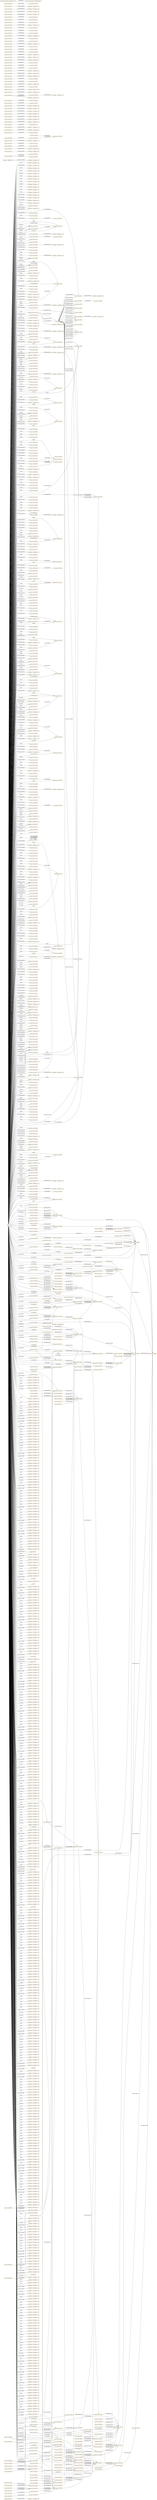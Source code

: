 digraph ar2dtool_diagram { 
rankdir=LR;
size="1501"
node [shape = rectangle, color="orange"]; "resource:SIO_000511" "resource:SIO_000520" "5608b5e2:174e3b66bca:-7d10" "resource:SIO_000554" "resource:SIO_000344" "resource:SIO_001265" "5608b5e2:174e3b66bca:-7ffc" "resource:SIO_000806" "resource:SIO_000112" "resource:SIO_000072" "resource:SIO_000452" "resource:SIO_010001" "resource:SIO_010010" "resource:SIO_010009" "resource:SIO_010341" "resource:SIO_001001" "5608b5e2:174e3b66bca:-7f9b" "resource:SIO_010456" "resource:SIO_000750" "resource:SIO_000256" "resource:SIO_000431" "resource:SIO_000758" "resource:SIO_000391" "5608b5e2:174e3b66bca:-7f60" "resource:SIO_000692" "resource:SIO_000402" "resource:SIO_001091" "5608b5e2:174e3b66bca:-7c70" "resource:SIO_010336" "resource:SIO_000776" "resource:SIO_000494" "5608b5e2:174e3b66bca:-7fb6" "resource:SIO_000056" "5608b5e2:174e3b66bca:-7e62" "resource:SIO_010530" "resource:SIO_001014" "5608b5e2:174e3b66bca:-7f36" "resource:SIO_001405" "resource:SIO_000016" "resource:SIO_000092" "resource:SIO_010368" "resource:SIO_001216" "resource:SIO_010289" "resource:SIO_010416" "5608b5e2:174e3b66bca:-7fd2" "resource:SIO_010048" "5608b5e2:174e3b66bca:-7cf1" "resource:SIO_010057" "resource:SIO_000167" "resource:SIO_000314" "resource:SIO_010375" "resource:SIO_001232" "resource:SIO_000962" "5608b5e2:174e3b66bca:-7ff8" "resource:SIO_010464" "resource:SIO_010295" "resource:SIO_000417" "5608b5e2:174e3b66bca:-7c7f" "5608b5e2:174e3b66bca:-7d02" "5608b5e2:174e3b66bca:-7e2c" "resource:SIO_000106" "resource:SIO_000720" "resource:SIO_010450" "5608b5e2:174e3b66bca:-7ed5" "resource:SIO_010458" "resource:SIO_000532" "5608b5e2:174e3b66bca:-7d28" "resource:SIO_000708" "resource:SIO_000070" "5608b5e2:174e3b66bca:-7fda" "resource:SIO_000404" "resource:SIO_010346" "5608b5e2:174e3b66bca:-7d73" "resource:SIO_010075" "resource:SIO_001176" "5608b5e2:174e3b66bca:-7c9a" "resource:SIO_000185" "resource:SIO_001224" "resource:SIO_010035" "resource:SIO_000715" "resource:SIO_010362" "resource:SIO_001210" "resource:SIO_001197" "5608b5e2:174e3b66bca:-7f77" "resource:SIO_000116" "resource:SIO_001218" "resource:SIO_000810" "resource:SIO_000125" "resource:SIO_000701" "resource:SIO_000076" "5608b5e2:174e3b66bca:-7ec7" "resource:SIO_000456" "resource:SIO_010442" "5608b5e2:174e3b66bca:-7f48" "resource:SIO_000268" "resource:SIO_000499" "5608b5e2:174e3b66bca:-7f57" "resource:SIO_001010" "5608b5e2:174e3b66bca:-7f93" "resource:SIO_011126" "resource:SIO_000754" "resource:SIO_010008" "resource:SIO_001135" "resource:SIO_001095" "5608b5e2:174e3b66bca:-7e7b" "resource:SIO_000089" "resource:SIO_001008" "resource:SIO_010455" "resource:SIO_000722" "resource:SIO_001045" "resource:SIO_010462" "5608b5e2:174e3b66bca:-7cc8" "resource:SIO_001353" "resource:SIO_010101" "resource:SIO_000036" "resource:SIO_000647" "resource:SIO_000538" "resource:SIO_010497" "resource:SIO_001291" "5608b5e2:174e3b66bca:-7cd5" "resource:SIO_010783" "resource:SIO_000458" "5608b5e2:174e3b66bca:-7f5d" "resource:SIO_001174" "resource:SIO_000913" "resource:SIO_000915" "resource:SIO_000613" "resource:SIO_000713" "5608b5e2:174e3b66bca:-7d85" "resource:SIO_001188" "resource:SIO_000756" "resource:SIO_001297" "resource:SIO_010047" "resource:SIO_000123" "resource:SIO_000074" "resource:SIO_000083" "resource:SIO_010448" "5608b5e2:174e3b66bca:-7c9e" "resource:SIO_010533" "resource:SIO_000468" "5608b5e2:174e3b66bca:-7ff0" "resource:SIO_000014" "resource:SIO_000516" "5608b5e2:174e3b66bca:-7dab" "5608b5e2:174e3b66bca:-7e3d" "resource:SIO_001093" "resource:SIO_000500" "5608b5e2:174e3b66bca:-7d6a" "resource:SIO_010051" "resource:SIO_001043" "resource:SIO_000508" "resource:SIO_000429" "resource:SIO_000809" "resource:SIO_010432" "resource:SIO_010782" "resource:SIO_000960" "resource:SIO_001132" "5608b5e2:174e3b66bca:-7d63" "resource:SIO_010004" "resource:SIO_000524" "resource:SIO_000550" "5608b5e2:174e3b66bca:-7cea" "resource:SIO_010020" "resource:SIO_000034" "resource:SIO_000434" "5608b5e2:174e3b66bca:-7fac" "resource:SIO_000577" "resource:SIO_000005" "resource:SIO_010309" "5608b5e2:174e3b66bca:-7f2f" "resource:SIO_010344" "resource:SIO_000747" "resource:SIO_000279" "resource:SIO_000441" "resource:SIO_000327" "5608b5e2:174e3b66bca:-7cbc" "5608b5e2:174e3b66bca:-7f1b" "resource:SIO_000462" "resource:SIO_000143" "resource:SIO_001295" "resource:SIO_000114" "resource:SIO_000454" "5608b5e2:174e3b66bca:-7fb2" "resource:SIO_000052" "resource:SIO_010378" "5608b5e2:174e3b66bca:-7f7c" "resource:SIO_000353" "resource:SIO_001370" "5608b5e2:174e3b66bca:-7e1e" "resource:SIO_001269" "resource:SIO_000012" "resource:SIO_000752" "5608b5e2:174e3b66bca:-7cb8" "resource:SIO_000555" "resource:SIO_001107" "resource:SIO_001301" "resource:SIO_001035" "resource:SIO_001266" "resource:SIO_011001" "resource:SIO_000541" "5608b5e2:174e3b66bca:-7e4f" "resource:SIO_000270" "resource:SIO_000318" "resource:SIO_000549" "resource:SIO_001071" "5608b5e2:174e3b66bca:-7f15" "resource:SIO_000512" "resource:SIO_000579" "resource:SIO_010460" "resource:SIO_000638" "resource:SIO_010011" "5608b5e2:174e3b66bca:-7c93" "resource:SIO_001273" "5608b5e2:174e3b66bca:-7f6e" "resource:SIO_010410" "resource:SIO_000609" "resource:SIO_000148" "resource:SIO_011118" "resource:SIO_001213" "resource:SIO_000704" "resource:SIO_010342" "resource:SIO_010071" "resource:SIO_000460" "resource:SIO_010039" "resource:SIO_000257" "5608b5e2:174e3b66bca:-7cfd" "resource:SIO_000805" "5608b5e2:174e3b66bca:-7cce" "5608b5e2:174e3b66bca:-7e0f" "resource:SIO_010337" "resource:SIO_000664" "resource:SIO_001233" "resource:SIO_001375" "resource:SIO_001267" "resource:SIO_000261" "resource:SIO_010058" "resource:SIO_010451" "5608b5e2:174e3b66bca:-7e26" "resource:SIO_001041" "resource:SIO_010459" "resource:SIO_000807" "resource:SIO_010358" "resource:SIO_000963" "resource:SIO_010780" "resource:SIO_000113" "5608b5e2:174e3b66bca:-7f8f" "resource:SIO_000004" "resource:SIO_000370" "resource:SIO_010296" "resource:SIO_010002" "resource:SIO_000405" "resource:SIO_000440" "resource:SIO_000448" "resource:SIO_000721" "5608b5e2:174e3b66bca:-7f27" "5608b5e2:174e3b66bca:-7d58" "5608b5e2:174e3b66bca:-7c79" "resource:SIO_000751" "resource:SIO_000902" "resource:SIO_000432" "resource:SIO_010096" "resource:SIO_001294" "5608b5e2:174e3b66bca:-7d1e" "resource:SIO_001211" "resource:SIO_000702" "5608b5e2:174e3b66bca:-7e9e" "resource:SIO_010334" "resource:SIO_001177" "resource:SIO_000269" "5608b5e2:174e3b66bca:-7e54" "5608b5e2:174e3b66bca:-7cbf" "5608b5e2:174e3b66bca:-7e6f" "resource:SIO_001015" "resource:SIO_000390" "5608b5e2:174e3b66bca:-7e75" "resource:SIO_010443" "resource:SIO_000457" "resource:SIO_010043" "resource:SIO_001090" "5608b5e2:174e3b66bca:-7dea" "resource:SIO_000505" "5608b5e2:174e3b66bca:-7c99" "5608b5e2:174e3b66bca:-7ca2" "resource:SIO_001046" "resource:SIO_000168" "resource:SIO_000321" "5608b5e2:174e3b66bca:-7f05" "resource:SIO_001116" "resource:SIO_010376" "resource:SIO_010424" "resource:SIO_000965" "resource:SIO_000418" "5608b5e2:174e3b66bca:-7d52" "resource:SIO_001009" "resource:SIO_010056" "resource:SIO_000723" "resource:SIO_001264" "resource:SIO_010090" "5608b5e2:174e3b66bca:-7eec" "resource:SIO_011007" "5608b5e2:174e3b66bca:-7ce9" "resource:SIO_000111" "resource:SIO_000097" "resource:SIO_010463" "resource:SIO_010000" "resource:SIO_000903" "5608b5e2:174e3b66bca:-7f1e" "resource:SIO_000614" "resource:SIO_000640" "resource:SIO_000146" "resource:SIO_000648" "resource:SIO_000430" "5608b5e2:174e3b66bca:-7f72" "resource:SIO_001292" "resource:SIO_000289" "resource:SIO_000707" "resource:SIO_000337" "resource:SIO_000401" "resource:SIO_000459" "5608b5e2:174e3b66bca:-7e16" "5608b5e2:174e3b66bca:-7f43" "resource:SIO_000523" "resource:SIO_010340" "5608b5e2:174e3b66bca:-7daf" "resource:SIO_010074" "resource:SIO_001175" "resource:SIO_001040" "resource:SIO_000914" "5608b5e2:174e3b66bca:-7d9b" "resource:SIO_000275" "resource:SIO_000675" "5608b5e2:174e3b66bca:-7e59" "resource:SIO_000784" "resource:SIO_000714" "resource:SIO_011121" "resource:SIO_001298" "resource:SIO_001215" "resource:SIO_010288" "resource:SIO_010415" "resource:SIO_001136" "resource:SIO_000342" "resource:SIO_000376" "5608b5e2:174e3b66bca:-7c61" "5608b5e2:174e3b66bca:-7e92" "resource:SIO_000166" "resource:SIO_010508" "5608b5e2:174e3b66bca:-7ce3" "resource:SIO_001231" "resource:SIO_000015" "resource:SIO_000580" "resource:SIO_000091" "resource:SIO_000150" "resource:SIO_010076" "resource:SIO_000995" "resource:SIO_001270" "5608b5e2:174e3b66bca:-7cb4" "resource:SIO_000307" "resource:SIO_001094" "resource:SIO_000559" "resource:SIO_000501" "resource:SIO_000509" "resource:SIO_001262" "resource:SIO_010457" "resource:SIO_000762" "resource:SIO_001074" "resource:SIO_000539" "resource:SIO_000961" "resource:SIO_010005" "resource:SIO_010345" "resource:SIO_000328" "5608b5e2:174e3b66bca:-7ea8" "resource:SIO_010100" "resource:SIO_000463" "resource:SIO_000144" "resource:SIO_000035" "resource:SIO_000435" "resource:SIO_010094" "resource:SIO_000395" "resource:SIO_010029" "5608b5e2:174e3b66bca:-7dda" "resource:SIO_000578" "resource:SIO_000115" "resource:SIO_001217" "resource:SIO_000006" "resource:SIO_000124" "resource:SIO_000626" "resource:SIO_001289" "resource:SIO_000498" "5608b5e2:174e3b66bca:-7dcc" "resource:SIO_000131" "resource:SIO_000653" "resource:SIO_000753" "resource:SIO_000997" "resource:SIO_001296" "resource:SIO_001209" "resource:SIO_000333" "resource:SIO_000455" "resource:SIO_000503" "5608b5e2:174e3b66bca:-7dbe" "resource:SIO_000162" "resource:SIO_000284" "resource:SIO_001227" "resource:SIO_010038" "5608b5e2:174e3b66bca:-7e65" "5608b5e2:174e3b66bca:-7d3c" "resource:SIO_000354" "5608b5e2:174e3b66bca:-7dfa" "5608b5e2:174e3b66bca:-7fe3" "resource:SIO_011125" "resource:SIO_010299" "resource:SIO_010007" "5608b5e2:174e3b66bca:-7edd" "5608b5e2:174e3b66bca:-7cb2" "resource:SIO_000556" "resource:SIO_010411" "5608b5e2:174e3b66bca:-7e6c" "resource:SIO_010310" "resource:SIO_010054" "resource:SIO_001145" "resource:SIO_001302" "resource:SIO_000592" "5608b5e2:174e3b66bca:-7da1" "resource:SIO_011002" "resource:SIO_011119" "resource:SIO_000428" "resource:SIO_000437" "resource:SIO_010099" "resource:SIO_001072" "resource:SIO_000069" "resource:SIO_000000" "resource:SIO_000400" "resource:SIO_000967" "resource:SIO_010461" "resource:SIO_000639" "5608b5e2:174e3b66bca:-7d77" "resource:SIO_001274" "resource:SIO_000396" "resource:SIO_001003" "resource:SIO_000564" "resource:SIO_000719" "resource:SIO_000612" "5608b5e2:174e3b66bca:-7db4" "resource:SIO_000258" "5608b5e2:174e3b66bca:-7d84" "resource:SIO_001290" "resource:SIO_001214" "5608b5e2:174e3b66bca:-7e43" "resource:SIO_000755" "resource:SIO_001336" "5608b5e2:174e3b66bca:-7fc1" "resource:SIO_000705" "5608b5e2:174e3b66bca:-7eb2" "resource:SIO_000694" "resource:SIO_010046" "resource:SIO_000122" "resource:SIO_001038" "resource:SIO_010072" "resource:SIO_010532" "5608b5e2:174e3b66bca:-7f97" "resource:SIO_000959" "resource:SIO_000476" "resource:SIO_000651" "resource:SIO_010025" "resource:SIO_001050" "resource:SIO_000794" "resource:SIO_001139" "resource:SIO_000073" "resource:SIO_000453" "resource:SIO_000340" "resource:SIO_010447" "resource:SIO_010059" "5608b5e2:174e3b66bca:-7f3a" "resource:SIO_000483" "resource:SIO_010506" "resource:SIO_000319" "resource:SIO_001234" "5608b5e2:174e3b66bca:-7d7d" "resource:SIO_000262" "resource:SIO_000449" "resource:SIO_000108" "resource:SIO_010052" "resource:SIO_000507" "5608b5e2:174e3b66bca:-7ca9" "resource:SIO_001260" "5608b5e2:174e3b66bca:-7de2" "resource:SIO_000808" "resource:SIO_010359" "resource:SIO_010423" "resource:SIO_000589" "resource:SIO_000017" "resource:SIO_010003" "resource:SIO_010343" "resource:SIO_000562" "5608b5e2:174e3b66bca:-7da5" "resource:SIO_000142" "resource:SIO_000433" "resource:SIO_000469" "resource:SIO_000078" "resource:SIO_010044" "resource:SIO_000780" "resource:SIO_010030" "resource:SIO_000616" "resource:SIO_000966" "5608b5e2:174e3b66bca:-7e1d" "resource:SIO_000302" "resource:SIO_010363" "resource:SIO_010284" "resource:SIO_000080" "5608b5e2:174e3b66bca:-7d6e" "resource:SIO_000984" "resource:SIO_001047" "5608b5e2:174e3b66bca:-7c8f" "resource:SIO_001117" "resource:SIO_010377" "resource:SIO_010091" "resource:SIO_010425" ; /*classes style*/
	"resource:SIO_010009" -> "resource:SIO_010010" [ label = "owl:disjointWith" ];
	"resource:SIO_001098" -> "resource:SIO_000272" [ label = "rdfs:subPropertyOf" ];
	"resource:SIO_010462" -> "resource:SIO_010463" [ label = "owl:disjointWith" ];
	"resource:SIO_001279" -> "resource:SIO_000008" [ label = "rdfs:subPropertyOf" ];
	"resource:SIO_010377" -> "resource:SIO_010378" [ label = "owl:disjointWith" ];
	"resource:SIO_010377" -> "5608b5e2:174e3b66bca:-7cbf" [ label = "owl:equivalentClass" ];
	"resource:SIO_000232" -> "resource:SIO_000062" [ label = "rdfs:subPropertyOf" ];
	"resource:SIO_000805" -> "resource:SIO_000806" [ label = "owl:disjointWith" ];
	"resource:SIO_010432" -> "5608b5e2:174e3b66bca:-7cb4" [ label = "owl:equivalentClass" ];
	"resource:SIO_000202" -> "resource:SIO_000145" [ label = "rdfs:subPropertyOf" ];
	"resource:SIO_000093" -> "resource:SIO_000068" [ label = "rdfs:subPropertyOf" ];
	"resource:SIO_001280" -> "resource:SIO_000011" [ label = "rdfs:subPropertyOf" ];
	"resource:SIO_000274" -> "resource:SIO_000497" [ label = "rdfs:subPropertyOf" ];
	"resource:SIO_000274" -> "resource:SIO_000244" [ label = "rdfs:subPropertyOf" ];
	"resource:SIO_001008" -> "5608b5e2:174e3b66bca:-7e16" [ label = "owl:equivalentClass" ];
	"resource:SIO_000455" -> "resource:SIO_000458" [ label = "owl:disjointWith" ];
	"resource:SIO_000455" -> "5608b5e2:174e3b66bca:-7f1e" [ label = "owl:equivalentClass" ];
	"resource:SIO_000063" -> "resource:SIO_000062" [ label = "rdfs:subPropertyOf" ];
	"resource:SIO_010082" -> "resource:SIO_010078" [ label = "rdfs:subPropertyOf" ];
	"resource:SIO_000244" -> "resource:SIO_000352" [ label = "rdfs:subPropertyOf" ];
	"resource:SIO_000636" -> "resource:SIO_000352" [ label = "rdfs:subPropertyOf" ];
	"resource:SIO_000425" -> "resource:SIO_000001" [ label = "rdfs:subPropertyOf" ];
	"resource:SIO_000214" -> "resource:SIO_000425" [ label = "rdfs:subPropertyOf" ];
	"resource:SIO_000793" -> "resource:SIO_000687" [ label = "rdfs:subPropertyOf" ];
	"resource:SIO_001401" -> "resource:SIO_001154" [ label = "rdfs:subPropertyOf" ];
	"resource:SIO_000974" -> "resource:SIO_000053" [ label = "rdfs:subPropertyOf" ];
	"resource:SIO_000497" -> "resource:SIO_000272" [ label = "rdfs:subPropertyOf" ];
	"resource:SIO_010782" -> "resource:SIO_010783" [ label = "owl:disjointWith" ];
	"resource:SIO_000286" -> "resource:SIO_000497" [ label = "rdfs:subPropertyOf" ];
	"resource:SIO_000552" -> "resource:SIO_000230" [ label = "rdfs:subPropertyOf" ];
	"resource:SIO_001262" -> "5608b5e2:174e3b66bca:-7d85" [ label = "owl:equivalentClass" ];
	"resource:SIO_000341" -> "resource:SIO_000425" [ label = "rdfs:subPropertyOf" ];
	"resource:SIO_000733" -> "resource:SIO_000737" [ label = "rdfs:subPropertyOf" ];
	"resource:SIO_000437" -> "5608b5e2:174e3b66bca:-7f3a" [ label = "owl:equivalentClass" ];
	"resource:SIO_010456" -> "5608b5e2:174e3b66bca:-7c9a" [ label = "owl:equivalentClass" ];
	"resource:SIO_000311" -> "resource:SIO_000232" [ label = "rdfs:subPropertyOf" ];
	"resource:SIO_000226" -> "resource:SIO_000236" [ label = "rdfs:subPropertyOf" ];
	"resource:SIO_000775" -> "resource:SIO_000773" [ label = "rdfs:subPropertyOf" ];
	"resource:SIO_000268" -> "5608b5e2:174e3b66bca:-7f6e" [ label = "owl:equivalentClass" ];
	"resource:SIO_000142" -> "resource:SIO_000143" [ label = "owl:disjointWith" ];
	"resource:SIO_000449" -> "resource:SIO_000468" [ label = "owl:disjointWith" ];
	"resource:SIO_000323" -> "resource:SIO_000128" [ label = "rdfs:subPropertyOf" ];
	"resource:SIO_001159" -> "resource:SIO_000062" [ label = "rdfs:subPropertyOf" ];
	"resource:SIO_000208" -> "resource:SIO_000773" [ label = "rdfs:subPropertyOf" ];
	"resource:SIO_000365" -> "resource:SIO_000219" [ label = "rdfs:subPropertyOf" ];
	"resource:SIO_000631" -> "resource:SIO_000628" [ label = "rdfs:subPropertyOf" ];
	"resource:SIO_000420" -> "resource:SIO_000425" [ label = "rdfs:subPropertyOf" ];
	"resource:SIO_000335" -> "resource:SIO_000652" [ label = "rdfs:subPropertyOf" ];
	"resource:SIO_000335" -> "resource:SIO_000293" [ label = "rdfs:subPropertyOf" ];
	"resource:SIO_000124" -> "5608b5e2:174e3b66bca:-7f93" [ label = "owl:equivalentClass" ];
	"resource:SIO_001045" -> "5608b5e2:174e3b66bca:-7e0f" [ label = "owl:equivalentClass" ];
	"resource:SIO_010058" -> "resource:SIO_010059" [ label = "owl:disjointWith" ];
	"resource:SIO_000673" -> "resource:SIO_000671" [ label = "rdfs:subPropertyOf" ];
	"resource:SIO_000462" -> "resource:SIO_000463" [ label = "owl:disjointWith" ];
	"resource:SIO_000251" -> "resource:SIO_000249" [ label = "rdfs:subPropertyOf" ];
	"resource:SIO_000643" -> "resource:SIO_000224" [ label = "rdfs:subPropertyOf" ];
	"resource:SIO_000558" -> "resource:SIO_010302" [ label = "rdfs:subPropertyOf" ];
	"resource:SIO_001353" -> "5608b5e2:174e3b66bca:-7d6e" [ label = "owl:equivalentClass" ];
	"resource:SIO_000221" -> "resource:SIO_000008" [ label = "rdfs:subPropertyOf" ];
	"resource:SIO_010336" -> "resource:SIO_010337" [ label = "owl:disjointWith" ];
	"resource:SIO_000709" -> "resource:SIO_000001" [ label = "rdfs:subPropertyOf" ];
	"resource:SIO_000293" -> "resource:SIO_000203" [ label = "rdfs:subPropertyOf" ];
	"resource:SIO_011126" -> "5608b5e2:174e3b66bca:-7c61" [ label = "owl:equivalentClass" ];
	"resource:SIO_000655" -> "resource:SIO_000294" [ label = "rdfs:subPropertyOf" ];
	"resource:SIO_000052" -> "5608b5e2:174e3b66bca:-7fda" [ label = "owl:equivalentClass" ];
	"resource:SIO_000710" -> "resource:SIO_000709" [ label = "rdfs:subPropertyOf" ];
	"resource:SIO_000233" -> "resource:SIO_000011" [ label = "rdfs:subPropertyOf" ];
	"resource:SIO_001154" -> "resource:SIO_000294" [ label = "rdfs:subPropertyOf" ];
	"resource:SIO_000203" -> "resource:SIO_000322" [ label = "rdfs:subPropertyOf" ];
	"resource:SIO_000697" -> "resource:SIO_000709" [ label = "rdfs:subPropertyOf" ];
	"resource:SIO_001009" -> "resource:SIO_001010" [ label = "owl:disjointWith" ];
	"resource:SIO_010083" -> "resource:SIO_010079" [ label = "rdfs:subPropertyOf" ];
	"resource:SIO_000064" -> "resource:SIO_000219" [ label = "rdfs:subPropertyOf" ];
	"resource:SIO_000456" -> "resource:SIO_000457" [ label = "owl:disjointWith" ];
	"resource:SIO_000245" -> "resource:SIO_000294" [ label = "rdfs:subPropertyOf" ];
	"resource:SIO_000511" -> "5608b5e2:174e3b66bca:-7f05" [ label = "owl:equivalentClass" ];
	"resource:SIO_000426" -> "resource:SIO_000425" [ label = "rdfs:subPropertyOf" ];
	"resource:SIO_000215" -> "resource:SIO_000011" [ label = "rdfs:subPropertyOf" ];
	"resource:SIO_001402" -> "resource:SIO_001154" [ label = "rdfs:subPropertyOf" ];
	"resource:SIO_000975" -> "resource:SIO_000093" [ label = "rdfs:subPropertyOf" ];
	"resource:SIO_000679" -> "resource:SIO_000054" [ label = "rdfs:subPropertyOf" ];
	"resource:SIO_000553" -> "resource:SIO_000231" [ label = "rdfs:subPropertyOf" ];
	"resource:SIO_000342" -> "5608b5e2:174e3b66bca:-7f48" [ label = "owl:equivalentClass" ];
	"resource:SIO_000734" -> "resource:SIO_000699" [ label = "rdfs:subPropertyOf" ];
	"resource:SIO_000257" -> "resource:SIO_000258" [ label = "owl:disjointWith" ];
	"resource:SIO_000131" -> "resource:SIO_001197" [ label = "owl:disjointWith" ];
	"resource:SIO_000523" -> "resource:SIO_000524" [ label = "owl:disjointWith" ];
	"resource:SIO_010457" -> "5608b5e2:174e3b66bca:-7c93" [ label = "owl:equivalentClass" ];
	"resource:SIO_000312" -> "resource:SIO_000229" [ label = "rdfs:subPropertyOf" ];
	"resource:SIO_000704" -> "resource:SIO_000721" [ label = "owl:disjointWith" ];
	"resource:SIO_000227" -> "resource:SIO_000643" [ label = "rdfs:subPropertyOf" ];
	"resource:SIO_000680" -> "resource:SIO_000679" [ label = "rdfs:subPropertyOf" ];
	"resource:SIO_010005" -> "resource:SIO_010047" [ label = "owl:disjointWith" ];
	"resource:SIO_000269" -> "resource:SIO_000270" [ label = "owl:disjointWith" ];
	"resource:SIO_010288" -> "resource:SIO_010289" [ label = "owl:disjointWith" ];
	"resource:SIO_000324" -> "resource:SIO_000202" [ label = "rdfs:subPropertyOf" ];
	"resource:SIO_010343" -> "5608b5e2:174e3b66bca:-7cea" [ label = "owl:equivalentClass" ];
	"resource:SIO_000692" -> "resource:SIO_000694" [ label = "owl:disjointWith" ];
	"resource:SIO_000028" -> "resource:SIO_000145" [ label = "rdfs:subPropertyOf" ];
	"resource:SIO_000209" -> "resource:SIO_000773" [ label = "rdfs:subPropertyOf" ];
	"resource:SIO_000577" -> "resource:SIO_000578" [ label = "owl:disjointWith" ];
	"resource:SIO_000758" -> "resource:SIO_001093" [ label = "owl:disjointWith" ];
	"resource:SIO_000240" -> "resource:SIO_000203" [ label = "rdfs:subPropertyOf" ];
	"resource:SIO_000632" -> "resource:SIO_000210" [ label = "rdfs:subPropertyOf" ];
	"resource:SIO_000421" -> "resource:SIO_000425" [ label = "rdfs:subPropertyOf" ];
	"resource:SIO_000210" -> "resource:SIO_000628" [ label = "rdfs:subPropertyOf" ];
	"resource:SIO_000125" -> "5608b5e2:174e3b66bca:-7f8f" [ label = "owl:equivalentClass" ];
	"resource:SIO_001046" -> "resource:SIO_001047" [ label = "owl:disjointWith" ];
	"resource:SIO_010410" -> "5608b5e2:174e3b66bca:-7cbc" [ label = "owl:equivalentClass" ];
	"resource:SIO_000970" -> "resource:SIO_000975" [ label = "rdfs:subPropertyOf" ];
	"resource:SIO_001101" -> "resource:SIO_000709" [ label = "rdfs:subPropertyOf" ];
	"resource:SIO_000674" -> "resource:SIO_000672" [ label = "rdfs:subPropertyOf" ];
	"resource:SIO_000589" -> "5608b5e2:174e3b66bca:-7eec" [ label = "owl:equivalentClass" ];
	"http://semanticscience.org/ontology/sio.owl" -> "http://creativecommons.org/licenses/by/4.0/" [ label = "terms:license" ];
	"resource:SIO_000252" -> "resource:SIO_000212" [ label = "rdfs:subPropertyOf" ];
	"resource:SIO_000644" -> "resource:SIO_000223" [ label = "rdfs:subPropertyOf" ];
	"resource:SIO_001269" -> "resource:SIO_001270" [ label = "owl:disjointWith" ];
	"resource:SIO_000222" -> "resource:SIO_000011" [ label = "rdfs:subPropertyOf" ];
	"resource:SIO_000011" -> "resource:SIO_000001" [ label = "rdfs:subPropertyOf" ];
	"resource:SIO_000318" -> "resource:SIO_000319" [ label = "owl:disjointWith" ];
	"resource:SIO_000294" -> "resource:SIO_000243" [ label = "rdfs:subPropertyOf" ];
	"resource:SIO_010000" -> "5608b5e2:174e3b66bca:-7d63" [ label = "owl:equivalentClass" ];
	"resource:SIO_001209" -> "5608b5e2:174e3b66bca:-7d9b" [ label = "owl:equivalentClass" ];
	"resource:SIO_000656" -> "resource:SIO_000655" [ label = "rdfs:subPropertyOf" ];
	"resource:SIO_000053" -> "resource:SIO_000028" [ label = "rdfs:subPropertyOf" ];
	"resource:SIO_000234" -> "resource:SIO_000008" [ label = "rdfs:subPropertyOf" ];
	"resource:SIO_001155" -> "resource:SIO_000352" [ label = "rdfs:subPropertyOf" ];
	"resource:SIO_000807" -> "resource:SIO_000808" [ label = "owl:disjointWith" ];
	"resource:SIO_001210" -> "resource:SIO_001211" [ label = "owl:disjointWith" ];
	"resource:SIO_000204" -> "resource:SIO_000322" [ label = "rdfs:subPropertyOf" ];
	"resource:SIO_000095" -> "resource:SIO_000011" [ label = "rdfs:subPropertyOf" ];
	"resource:SIO_000668" -> "resource:SIO_000628" [ label = "rdfs:subPropertyOf" ];
	"resource:SIO_010295" -> "resource:SIO_010296" [ label = "owl:disjointWith" ];
	"resource:SIO_000246" -> "resource:SIO_000245" [ label = "rdfs:subPropertyOf" ];
	"resource:SIO_000427" -> "resource:SIO_000424" [ label = "rdfs:subPropertyOf" ];
	"resource:SIO_000216" -> "resource:SIO_000008" [ label = "rdfs:subPropertyOf" ];
	"resource:SIO_001403" -> "resource:SIO_000001" [ label = "rdfs:subPropertyOf" ];
	"resource:SIO_000005" -> "resource:SIO_000340" [ label = "owl:disjointWith" ];
	"resource:SIO_000288" -> "resource:SIO_000203" [ label = "rdfs:subPropertyOf" ];
	"resource:SIO_000554" -> "resource:SIO_000555" [ label = "owl:disjointWith" ];
	"resource:SIO_000469" -> "5608b5e2:174e3b66bca:-7f15" [ label = "owl:equivalentClass" ];
	"resource:SIO_010362" -> "5608b5e2:174e3b66bca:-7cce" [ label = "owl:equivalentClass" ];
	"resource:SIO_000735" -> "resource:SIO_000733" [ label = "rdfs:subPropertyOf" ];
	"resource:SIO_000132" -> "resource:SIO_000322" [ label = "rdfs:subPropertyOf" ];
	"resource:SIO_010458" -> "5608b5e2:174e3b66bca:-7c8f" [ label = "owl:equivalentClass" ];
	"resource:SIO_000313" -> "resource:SIO_000310" [ label = "rdfs:subPropertyOf" ];
	"resource:SIO_000892" -> "resource:SIO_000212" [ label = "rdfs:subPropertyOf" ];
	"resource:SIO_000228" -> "resource:SIO_000644" [ label = "rdfs:subPropertyOf" ];
	"resource:SIO_000681" -> "resource:SIO_000679" [ label = "rdfs:subPropertyOf" ];
	"resource:SIO_000017" -> "resource:SIO_000354" [ label = "owl:disjointWith" ];
	"resource:SIO_010302" -> "resource:SIO_000272" [ label = "rdfs:subPropertyOf" ];
	"resource:SIO_000089" -> "5608b5e2:174e3b66bca:-7fc1" [ label = "owl:equivalentClass" ];
	"resource:SIO_000440" -> "5608b5e2:174e3b66bca:-7f2f" [ label = "owl:equivalentClass" ];
	"resource:SIO_000355" -> "resource:SIO_000229" [ label = "rdfs:subPropertyOf" ];
	"resource:SIO_000059" -> "resource:SIO_000008" [ label = "rdfs:subPropertyOf" ];
	"resource:SIO_010078" -> "resource:SIO_000338" [ label = "rdfs:subPropertyOf" ];
	"resource:SIO_000325" -> "5608b5e2:174e3b66bca:-7ff4" [ label = "owl:propertyChainAxiom" ];
	"resource:SIO_000325" -> "resource:SIO_000322" [ label = "rdfs:subPropertyOf" ];
	"resource:SIO_001035" -> "resource:SIO_001038" [ label = "owl:disjointWith" ];
	"resource:SIO_000029" -> "resource:SIO_000096" [ label = "rdfs:subPropertyOf" ];
	"resource:SIO_001301" -> "resource:SIO_001302" [ label = "owl:disjointWith" ];
	"resource:SIO_010048" -> "resource:SIO_010052" [ label = "owl:disjointWith" ];
	"resource:SIO_000482" -> "resource:SIO_000283" [ label = "rdfs:subPropertyOf" ];
	"resource:SIO_000060" -> "resource:SIO_000205" [ label = "rdfs:subPropertyOf" ];
	"resource:SIO_000452" -> "resource:SIO_000454" [ label = "owl:disjointWith" ];
	"resource:SIO_000452" -> "resource:SIO_000453" [ label = "owl:disjointWith" ];
	"resource:SIO_000241" -> "resource:SIO_000652" [ label = "rdfs:subPropertyOf" ];
	"resource:SIO_000241" -> "resource:SIO_000211" [ label = "rdfs:subPropertyOf" ];
	"resource:SIO_000633" -> "resource:SIO_000205" [ label = "rdfs:subPropertyOf" ];
	"resource:SIO_000422" -> "resource:SIO_000283" [ label = "rdfs:subPropertyOf" ];
	"resource:SIO_000211" -> "resource:SIO_000203" [ label = "rdfs:subPropertyOf" ];
	"resource:SIO_000971" -> "resource:SIO_000974" [ label = "rdfs:subPropertyOf" ];
	"resource:SIO_000307" -> "5608b5e2:174e3b66bca:-7f60" [ label = "owl:equivalentClass" ];
	"resource:SIO_000283" -> "resource:SIO_000272" [ label = "rdfs:subPropertyOf" ];
	"resource:SIO_000675" -> "5608b5e2:174e3b66bca:-7ec7" [ label = "owl:equivalentClass" ];
	"resource:SIO_000072" -> "resource:SIO_000073" [ label = "owl:disjointWith" ];
	"resource:SIO_000253" -> "resource:SIO_000008" [ label = "rdfs:subPropertyOf" ];
	"resource:SIO_001174" -> "5608b5e2:174e3b66bca:-7dbe" [ label = "owl:equivalentClass" ];
	"resource:SIO_000223" -> "resource:SIO_000008" [ label = "rdfs:subPropertyOf" ];
	"resource:SIO_010423" -> "5608b5e2:174e3b66bca:-7cb8" [ label = "owl:equivalentClass" ];
	"resource:SIO_000772" -> "resource:SIO_000631" [ label = "rdfs:subPropertyOf" ];
	"resource:SIO_000687" -> "resource:SIO_000322" [ label = "rdfs:subPropertyOf" ];
	"resource:SIO_001090" -> "resource:SIO_001091" [ label = "owl:disjointWith" ];
	"resource:SIO_000657" -> "resource:SIO_000352" [ label = "rdfs:subPropertyOf" ];
	"resource:SIO_000054" -> "resource:SIO_000053" [ label = "rdfs:subPropertyOf" ];
	"resource:SIO_000235" -> "resource:SIO_000586" [ label = "rdfs:subPropertyOf" ];
	"resource:SIO_001156" -> "resource:SIO_000294" [ label = "rdfs:subPropertyOf" ];
	"resource:SIO_001156" -> "resource:SIO_000229" [ label = "rdfs:subPropertyOf" ];
	"resource:SIO_000205" -> "resource:SIO_000212" [ label = "rdfs:subPropertyOf" ];
	"resource:SIO_000784" -> "resource:SIO_010048" [ label = "owl:disjointWith" ];
	"resource:SIO_000699" -> "resource:SIO_000737" [ label = "rdfs:subPropertyOf" ];
	"resource:SIO_000965" -> "5608b5e2:174e3b66bca:-7e43" [ label = "owl:equivalentClass" ];
	"resource:SIO_000096" -> "resource:SIO_000093" [ label = "rdfs:subPropertyOf" ];
	"resource:SIO_000362" -> "resource:SIO_000008" [ label = "rdfs:subPropertyOf" ];
	"resource:SIO_000277" -> "resource:SIO_000631" [ label = "rdfs:subPropertyOf" ];
	"resource:SIO_000066" -> "resource:SIO_000253" [ label = "rdfs:subPropertyOf" ];
	"resource:SIO_000458" -> "5608b5e2:174e3b66bca:-7f1b" [ label = "owl:equivalentClass" ];
	"resource:SIO_000332" -> "resource:SIO_000563" [ label = "rdfs:subPropertyOf" ];
	"resource:SIO_000247" -> "resource:SIO_000244" [ label = "rdfs:subPropertyOf" ];
	"resource:SIO_000905" -> "resource:SIO_000291" [ label = "rdfs:subPropertyOf" ];
	"resource:SIO_010532" -> "resource:SIO_010533" [ label = "owl:disjointWith" ];
	"resource:SIO_010447" -> "resource:SIO_010448" [ label = "owl:disjointWith" ];
	"resource:SIO_000217" -> "resource:SIO_000223" [ label = "rdfs:subPropertyOf" ];
	"resource:SIO_000609" -> "5608b5e2:174e3b66bca:-7edd" [ label = "owl:equivalentClass" ];
	"resource:SIO_001404" -> "resource:SIO_001403" [ label = "rdfs:subPropertyOf" ];
	"resource:SIO_000640" -> "resource:SIO_000751" [ label = "owl:disjointWith" ];
	"resource:SIO_010363" -> "5608b5e2:174e3b66bca:-7cc8" [ label = "owl:equivalentClass" ];
	"resource:SIO_000736" -> "resource:SIO_000001" [ label = "rdfs:subPropertyOf" ];
	"resource:SIO_010459" -> "resource:SIO_010460" [ label = "owl:disjointWith" ];
	"resource:SIO_000314" -> "5608b5e2:174e3b66bca:-7f5d" [ label = "owl:equivalentClass" ];
	"resource:SIO_000229" -> "resource:SIO_000132" [ label = "rdfs:subPropertyOf" ];
	"resource:SIO_000682" -> "resource:SIO_000029" [ label = "rdfs:subPropertyOf" ];
	"resource:SIO_000652" -> "resource:SIO_000203" [ label = "rdfs:subPropertyOf" ];
	"resource:SIO_001096" -> "resource:SIO_000272" [ label = "rdfs:subPropertyOf" ];
	"resource:SIO_000441" -> "5608b5e2:174e3b66bca:-7f27" [ label = "owl:equivalentClass" ];
	"resource:SIO_010375" -> "resource:SIO_010376" [ label = "owl:disjointWith" ];
	"resource:SIO_000356" -> "resource:SIO_000062" [ label = "rdfs:subPropertyOf" ];
	"resource:SIO_001277" -> "resource:SIO_000628" [ label = "rdfs:subPropertyOf" ];
	"resource:SIO_000230" -> "resource:SIO_000132" [ label = "rdfs:subPropertyOf" ];
	"resource:SIO_000145" -> "resource:SIO_000322" [ label = "rdfs:subPropertyOf" ];
	"resource:SIO_010079" -> "resource:SIO_000339" [ label = "rdfs:subPropertyOf" ];
	"resource:SIO_000960" -> "resource:SIO_000962" [ label = "owl:disjointWith" ];
	"resource:SIO_000960" -> "resource:SIO_000961" [ label = "owl:disjointWith" ];
	"resource:SIO_000272" -> "resource:SIO_000736" [ label = "rdfs:subPropertyOf" ];
	"resource:SIO_000579" -> "resource:SIO_000580" [ label = "owl:disjointWith" ];
	"resource:SIO_000061" -> "resource:SIO_000322" [ label = "rdfs:subPropertyOf" ];
	"resource:SIO_010080" -> "resource:SIO_010078" [ label = "rdfs:subPropertyOf" ];
	"resource:SIO_000242" -> "resource:SIO_000652" [ label = "rdfs:subPropertyOf" ];
	"resource:SIO_000242" -> "resource:SIO_000240" [ label = "rdfs:subPropertyOf" ];
	"resource:SIO_000634" -> "resource:SIO_000558" [ label = "rdfs:subPropertyOf" ];
	"resource:SIO_000900" -> "resource:SIO_000216" [ label = "rdfs:subPropertyOf" ];
	"resource:SIO_000549" -> "resource:SIO_000550" [ label = "owl:disjointWith" ];
	"resource:SIO_010442" -> "5608b5e2:174e3b66bca:-7ca9" [ label = "owl:equivalentClass" ];
	"resource:SIO_000338" -> "resource:SIO_000563" [ label = "rdfs:subPropertyOf" ];
	"resource:SIO_000338" -> "resource:SIO_000243" [ label = "rdfs:subPropertyOf" ];
	"resource:SIO_000212" -> "resource:SIO_000001" [ label = "rdfs:subPropertyOf" ];
	"resource:SIO_000972" -> "resource:SIO_000974" [ label = "rdfs:subPropertyOf" ];
	"resource:SIO_000495" -> "resource:SIO_000272" [ label = "rdfs:subPropertyOf" ];
	"resource:SIO_010780" -> "5608b5e2:174e3b66bca:-7c70" [ label = "owl:equivalentClass" ];
	"resource:SIO_000254" -> "resource:SIO_000011" [ label = "rdfs:subPropertyOf" ];
	"resource:SIO_000646" -> "resource:SIO_000643" [ label = "rdfs:subPropertyOf" ];
	"resource:SIO_000224" -> "resource:SIO_000011" [ label = "rdfs:subPropertyOf" ];
	"resource:SIO_000139" -> "resource:SIO_000132" [ label = "rdfs:subPropertyOf" ];
	"resource:SIO_010424" -> "resource:SIO_010425" [ label = "owl:disjointWith" ];
	"resource:SIO_000773" -> "resource:SIO_000252" [ label = "rdfs:subPropertyOf" ];
	"resource:SIO_000562" -> "resource:SIO_010284" [ label = "owl:disjointWith" ];
	"resource:SIO_000477" -> "resource:SIO_000422" [ label = "rdfs:subPropertyOf" ];
	"resource:SIO_010309" -> "resource:SIO_010310" [ label = "owl:disjointWith" ];
	"resource:SIO_000658" -> "resource:SIO_000657" [ label = "rdfs:subPropertyOf" ];
	"resource:SIO_001242" -> "resource:SIO_000736" [ label = "rdfs:subPropertyOf" ];
	"resource:SIO_001157" -> "resource:SIO_000352" [ label = "rdfs:subPropertyOf" ];
	"resource:SIO_000236" -> "resource:SIO_000646" [ label = "rdfs:subPropertyOf" ];
	"resource:SIO_000628" -> "resource:SIO_000001" [ label = "rdfs:subPropertyOf" ];
	"resource:SIO_000809" -> "5608b5e2:174e3b66bca:-7e6f" [ label = "owl:equivalentClass" ];
	"resource:SIO_000206" -> "resource:SIO_000772" [ label = "rdfs:subPropertyOf" ];
	"resource:SIO_000966" -> "resource:SIO_000967" [ label = "owl:disjointWith" ];
	"resource:SIO_000363" -> "resource:SIO_000011" [ label = "rdfs:subPropertyOf" ];
	"resource:SIO_000278" -> "resource:SIO_000252" [ label = "rdfs:subPropertyOf" ];
	"resource:SIO_000810" -> "5608b5e2:174e3b66bca:-7e6c" [ label = "owl:equivalentClass" ];
	"resource:SIO_000248" -> "resource:SIO_000352" [ label = "rdfs:subPropertyOf" ];
	"resource:SIO_000122" -> "5608b5e2:174e3b66bca:-7f9b" [ label = "owl:equivalentClass" ];
	"resource:SIO_000490" -> "resource:SIO_000482" [ label = "rdfs:subPropertyOf" ];
	"resource:SIO_000218" -> "resource:SIO_000224" [ label = "rdfs:subPropertyOf" ];
	"resource:SIO_000671" -> "resource:SIO_000008" [ label = "rdfs:subPropertyOf" ];
	"resource:SIO_001405" -> "resource:SIO_010052" [ label = "owl:disjointWith" ];
	"resource:SIO_000586" -> "resource:SIO_000644" [ label = "rdfs:subPropertyOf" ];
	"resource:SIO_000641" -> "resource:SIO_000008" [ label = "rdfs:subPropertyOf" ];
	"resource:SIO_000737" -> "resource:SIO_000736" [ label = "rdfs:subPropertyOf" ];
	"resource:SIO_000707" -> "resource:SIO_000708" [ label = "owl:disjointWith" ];
	"resource:SIO_000291" -> "resource:SIO_000230" [ label = "rdfs:subPropertyOf" ];
	"resource:SIO_000080" -> "resource:SIO_000448" [ label = "owl:disjointWith" ];
	"resource:SIO_001097" -> "resource:SIO_000272" [ label = "rdfs:subPropertyOf" ];
	"resource:SIO_010461" -> "resource:SIO_010464" [ label = "owl:disjointWith" ];
	"resource:SIO_001278" -> "resource:SIO_000628" [ label = "rdfs:subPropertyOf" ];
	"resource:SIO_000749" -> "resource:SIO_000737" [ label = "rdfs:subPropertyOf" ];
	"resource:SIO_000231" -> "resource:SIO_000062" [ label = "rdfs:subPropertyOf" ];
	"resource:SIO_000020" -> "resource:SIO_000210" [ label = "rdfs:subPropertyOf" ];
	"resource:SIO_010346" -> "5608b5e2:174e3b66bca:-7cd5" [ label = "owl:equivalentClass" ];
	"resource:SIO_000719" -> "resource:SIO_000720" [ label = "owl:disjointWith" ];
	"resource:SIO_000092" -> "5608b5e2:174e3b66bca:-7fb6" [ label = "owl:equivalentClass" ];
	"resource:SIO_000484" -> "resource:SIO_000482" [ label = "rdfs:subPropertyOf" ];
	"resource:SIO_000273" -> "resource:SIO_000053" [ label = "rdfs:subPropertyOf" ];
	"resource:SIO_000062" -> "resource:SIO_000322" [ label = "rdfs:subPropertyOf" ];
	"resource:SIO_010081" -> "resource:SIO_010079" [ label = "rdfs:subPropertyOf" ];
	"resource:SIO_001375" -> "5608b5e2:174e3b66bca:-7d6a" [ label = "owl:equivalentClass" ];
	"resource:SIO_000369" -> "resource:SIO_000273" [ label = "rdfs:subPropertyOf" ];
	"resource:SIO_000243" -> "resource:SIO_000322" [ label = "rdfs:subPropertyOf" ];
	"resource:SIO_000635" -> "resource:SIO_000294" [ label = "rdfs:subPropertyOf" ];
	"resource:SIO_000901" -> "resource:SIO_000215" [ label = "rdfs:subPropertyOf" ];
	"resource:SIO_000424" -> "resource:SIO_000283" [ label = "rdfs:subPropertyOf" ];
	"resource:SIO_000339" -> "resource:SIO_000557" [ label = "rdfs:subPropertyOf" ];
	"resource:SIO_000339" -> "resource:SIO_000243" [ label = "rdfs:subPropertyOf" ];
	"resource:SIO_000213" -> "resource:SIO_000425" [ label = "rdfs:subPropertyOf" ];
	"resource:SIO_000128" -> "resource:SIO_000061" [ label = "rdfs:subPropertyOf" ];
	"resource:SIO_000973" -> "resource:SIO_000975" [ label = "rdfs:subPropertyOf" ];
	"resource:SIO_000496" -> "resource:SIO_000495" [ label = "rdfs:subPropertyOf" ];
	"resource:SIO_000255" -> "resource:SIO_000008" [ label = "rdfs:subPropertyOf" ];
	"resource:SIO_000647" -> "resource:SIO_000648" [ label = "owl:disjointWith" ];
	"resource:SIO_010455" -> "5608b5e2:174e3b66bca:-7c9e" [ label = "owl:equivalentClass" ];
	"resource:SIO_000310" -> "resource:SIO_000093" [ label = "rdfs:subPropertyOf" ];
	"resource:SIO_000225" -> "resource:SIO_000235" [ label = "rdfs:subPropertyOf" ];
	"resource:SIO_000774" -> "resource:SIO_000772" [ label = "rdfs:subPropertyOf" ];
	"resource:SIO_001116" -> "resource:SIO_001117" [ label = "owl:disjointWith" ];
	"resource:SIO_000563" -> "resource:SIO_000628" [ label = "rdfs:subPropertyOf" ];
	"resource:SIO_000352" -> "resource:SIO_000243" [ label = "rdfs:subPropertyOf" ];
	"resource:SIO_001273" -> "resource:SIO_001274" [ label = "owl:disjointWith" ];
	"resource:SIO_000322" -> "resource:SIO_000001" [ label = "rdfs:subPropertyOf" ];
	"resource:SIO_001158" -> "resource:SIO_000229" [ label = "rdfs:subPropertyOf" ];
	"resource:SIO_000629" -> "resource:SIO_000557" [ label = "rdfs:subPropertyOf" ];
	"resource:SIO_000207" -> "resource:SIO_000772" [ label = "rdfs:subPropertyOf" ];
	"resource:SIO_010100" -> "resource:SIO_010101" [ label = "owl:disjointWith" ];
	"resource:SIO_000364" -> "resource:SIO_000253" [ label = "rdfs:subPropertyOf" ];
	"resource:SIO_000630" -> "resource:SIO_010302" [ label = "rdfs:subPropertyOf" ];
	"resource:SIO_000068" -> "resource:SIO_000061" [ label = "rdfs:subPropertyOf" ];
	"resource:SIO_000334" -> "resource:SIO_000652" [ label = "rdfs:subPropertyOf" ];
	"resource:SIO_000334" -> "resource:SIO_000288" [ label = "rdfs:subPropertyOf" ];
	"resource:SIO_000249" -> "resource:SIO_000294" [ label = "rdfs:subPropertyOf" ];
	"resource:SIO_000123" -> "5608b5e2:174e3b66bca:-7f97" [ label = "owl:equivalentClass" ];
	"resource:SIO_010057" -> "5608b5e2:174e3b66bca:-7d3c" [ label = "owl:equivalentClass" ];
	"resource:SIO_000491" -> "resource:SIO_000482" [ label = "rdfs:subPropertyOf" ];
	"resource:SIO_000219" -> "resource:SIO_000011" [ label = "rdfs:subPropertyOf" ];
	"resource:SIO_000672" -> "resource:SIO_000011" [ label = "rdfs:subPropertyOf" ];
	"resource:SIO_000008" -> "resource:SIO_000001" [ label = "rdfs:subPropertyOf" ];
	"resource:SIO_000250" -> "resource:SIO_000248" [ label = "rdfs:subPropertyOf" ];
	"resource:SIO_000642" -> "resource:SIO_000011" [ label = "rdfs:subPropertyOf" ];
	"resource:SIO_000557" -> "resource:SIO_000212" [ label = "rdfs:subPropertyOf" ];
	"resource:SIO_000738" -> "resource:SIO_000737" [ label = "rdfs:subPropertyOf" ];
	"resource:SIO_000612" -> "5608b5e2:174e3b66bca:-7ed5" [ label = "owl:equivalentClass" ];
	"NULL" -> "resource:SIO_000498" [ label = "rdf:first" ];
	"NULL" -> "resource:SIO_000070" [ label = "rdf:first" ];
	"NULL" -> "resource:SIO_000776" [ label = "owl:someValuesFrom" ];
	"NULL" -> "resource:SIO_000115" [ label = "rdf:first" ];
	"NULL" -> "resource:SIO_000613" [ label = "owl:someValuesFrom" ];
	"NULL" -> "resource:SIO_000146" [ label = "owl:someValuesFrom" ];
	"NULL" -> "5608b5e2:174e3b66bca:-7e00" [ label = "owl:intersectionOf" ];
	"NULL" -> "5608b5e2:174e3b66bca:-7d2a" [ label = "rdf:rest" ];
	"NULL" -> "resource:SIO_000072" [ label = "owl:someValuesFrom" ];
	"NULL" -> "5608b5e2:174e3b66bca:-7f6c" [ label = "rdf:rest" ];
	"NULL" -> "resource:SIO_000059" [ label = "owl:onProperty" ];
	"NULL" -> "resource:SIO_010344" [ label = "owl:someValuesFrom" ];
	"NULL" -> "resource:SIO_001217" [ label = "rdf:first" ];
	"NULL" -> "resource:SIO_001177" [ label = "owl:someValuesFrom" ];
	"NULL" -> "5608b5e2:174e3b66bca:-7dea" [ label = "owl:someValuesFrom" ];
	"NULL" -> "resource:SIO_011007" [ label = "owl:someValuesFrom" ];
	"NULL" -> "resource:SIO_000210" [ label = "owl:onProperty" ];
	"NULL" -> "5608b5e2:174e3b66bca:-7c1e" [ label = "rdf:rest" ];
	"NULL" -> "resource:SIO_000433" [ label = "rdf:first" ];
	"NULL" -> "5608b5e2:174e3b66bca:-7c10" [ label = "owl:members" ];
	"NULL" -> "resource:SIO_010450" [ label = "owl:someValuesFrom" ];
	"NULL" -> "5608b5e2:174e3b66bca:-7dab" [ label = "owl:someValuesFrom" ];
	"NULL" -> "resource:SIO_000268" [ label = "owl:someValuesFrom" ];
	"NULL" -> "resource:SIO_010375" [ label = "rdf:first" ];
	"NULL" -> "resource:SIO_000499" [ label = "owl:someValuesFrom" ];
	"NULL" -> "resource:SIO_000006" [ label = "rdf:first" ];
	"NULL" -> "resource:SIO_000456" [ label = "rdf:first" ];
	"NULL" -> "5608b5e2:174e3b66bca:-7ffb" [ label = "owl:unionOf" ];
	"NULL" -> "resource:SIO_000272" [ label = "owl:onProperty" ];
	"NULL" -> "5608b5e2:174e3b66bca:-7e4c" [ label = "rdf:rest" ];
	"NULL" -> "5608b5e2:174e3b66bca:-7e0d" [ label = "rdf:rest" ];
	"NULL" -> "resource:SIO_000069" [ label = "owl:someValuesFrom" ];
	"NULL" -> "resource:SIO_000096" [ label = "owl:onProperty" ];
	"NULL" -> "5608b5e2:174e3b66bca:-7c99" [ label = "rdf:first" ];
	"NULL" -> "5608b5e2:174e3b66bca:-7cff" [ label = "rdf:rest" ];
	"NULL" -> "5608b5e2:174e3b66bca:-7e1a" [ label = "rdf:rest" ];
	"NULL" -> "5608b5e2:174e3b66bca:-7f56" [ label = "owl:unionOf" ];
	"NULL" -> "resource:SIO_000434" [ label = "rdf:first" ];
	"NULL" -> "5608b5e2:174e3b66bca:-7f72" [ label = "owl:someValuesFrom" ];
	"NULL" -> "resource:SIO_010079" [ label = "owl:onProperty" ];
	"NULL" -> "resource:SIO_000214" [ label = "owl:onProperty" ];
	"NULL" -> "resource:SIO_010376" [ label = "rdf:first" ];
	"NULL" -> "5608b5e2:174e3b66bca:-7e81" [ label = "rdf:first" ];
	"NULL" -> "5608b5e2:174e3b66bca:-7de5" [ label = "owl:withRestrictions" ];
	"NULL" -> "5608b5e2:174e3b66bca:-7e7a" [ label = "owl:intersectionOf" ];
	"NULL" -> "resource:SIO_010094" [ label = "owl:someValuesFrom" ];
	"NULL" -> "resource:SIO_010010" [ label = "owl:onClass" ];
	"NULL" -> "5608b5e2:174e3b66bca:-7f92" [ label = "owl:intersectionOf" ];
	"NULL" -> "resource:SIO_010463" [ label = "rdf:first" ];
	"NULL" -> "resource:SIO_000808" [ label = "rdf:first" ];
	"NULL" -> "5608b5e2:174e3b66bca:-7daf" [ label = "owl:someValuesFrom" ];
	"NULL" -> "5608b5e2:174e3b66bca:-7dd5" [ label = "rdf:rest" ];
	"NULL" -> "5608b5e2:174e3b66bca:-7c78" [ label = "owl:intersectionOf" ];
	"NULL" -> "resource:SIO_001047" [ label = "rdf:first" ];
	"NULL" -> "resource:SIO_010358" [ label = "rdf:first" ];
	"NULL" -> "resource:SIO_010008" [ label = "owl:someValuesFrom" ];
	"NULL" -> "5608b5e2:174e3b66bca:-7c34" [ label = "rdf:rest" ];
	"NULL" -> "5608b5e2:174e3b66bca:-7fd8" [ label = "rdf:rest" ];
	"NULL" -> "resource:SIO_000261" [ label = "owl:someValuesFrom" ];
	"NULL" -> "5608b5e2:174e3b66bca:-7c15" [ label = "owl:members" ];
	"NULL" -> "5608b5e2:174e3b66bca:-7d7d" [ label = "owl:someValuesFrom" ];
	"NULL" -> "5608b5e2:174e3b66bca:-7c41" [ label = "rdf:rest" ];
	"NULL" -> "5608b5e2:174e3b66bca:-7d02" [ label = "owl:someValuesFrom" ];
	"NULL" -> "resource:SIO_001050" [ label = "owl:someValuesFrom" ];
	"NULL" -> "resource:SIO_000635" [ label = "owl:onProperty" ];
	"NULL" -> "5608b5e2:174e3b66bca:-7eea" [ label = "rdf:rest" ];
	"NULL" -> "resource:SIO_000035" [ label = "rdf:first" ];
	"NULL" -> "5608b5e2:174e3b66bca:-7c01" [ label = "owl:members" ];
	"NULL" -> "resource:SIO_000355" [ label = "owl:onProperty" ];
	"NULL" -> "resource:SIO_000325" [ label = "rdf:first" ];
	"NULL" -> "5608b5e2:174e3b66bca:-7c97" [ label = "owl:unionOf" ];
	"NULL" -> "resource:SIO_001234" [ label = "owl:someValuesFrom" ];
	"NULL" -> "5608b5e2:174e3b66bca:-7e23" [ label = "rdf:rest" ];
	"NULL" -> "5608b5e2:174e3b66bca:-7fb3" [ label = "rdf:rest" ];
	"NULL" -> "resource:SIO_000707" [ label = "owl:someValuesFrom" ];
	"NULL" -> "resource:SIO_010464" [ label = "rdf:first" ];
	"NULL" -> "5608b5e2:174e3b66bca:-7ff0" [ label = "owl:allValuesFrom" ];
	"NULL" -> "resource:SIO_001215" [ label = "rdf:first" ];
	"NULL" -> "resource:SIO_011119" [ label = "owl:someValuesFrom" ];
	"NULL" -> "resource:SIO_000273" [ label = "owl:onProperty" ];
	"NULL" -> "resource:SIO_000915" [ label = "rdf:first" ];
	"NULL" -> "5608b5e2:174e3b66bca:-7e58" [ label = "owl:intersectionOf" ];
	"NULL" -> "5608b5e2:174e3b66bca:-7f42" [ label = "owl:intersectionOf" ];
	"NULL" -> "resource:SIO_000312" [ label = "owl:onProperty" ];
	"NULL" -> "5608b5e2:174e3b66bca:-7f8c" [ label = "rdf:rest" ];
	"NULL" -> "5608b5e2:174e3b66bca:-7f4d" [ label = "rdf:rest" ];
	"NULL" -> "resource:SIO_001227" [ label = "owl:someValuesFrom" ];
	"NULL" -> "resource:SIO_000333" [ label = "rdf:first" ];
	"NULL" -> "5608b5e2:174e3b66bca:-7cb9" [ label = "rdf:rest" ];
	"NULL" -> "5608b5e2:174e3b66bca:-7f5a" [ label = "rdf:rest" ];
	"NULL" -> "5608b5e2:174e3b66bca:-7c1c" [ label = "owl:members" ];
	"NULL" -> "resource:SIO_001003" [ label = "owl:someValuesFrom" ];
	"NULL" -> "5608b5e2:174e3b66bca:-7c3e" [ label = "rdf:rest" ];
	"NULL" -> "5608b5e2:174e3b66bca:-7d78" [ label = "rdf:rest" ];
	"NULL" -> "5608b5e2:174e3b66bca:-7c27" [ label = "owl:members" ];
	"NULL" -> "resource:SIO_000762" [ label = "owl:someValuesFrom" ];
	"NULL" -> "5608b5e2:174e3b66bca:-7e6e" [ label = "owl:unionOf" ];
	"NULL" -> "5608b5e2:174e3b66bca:-7c4b" [ label = "rdf:rest" ];
	"NULL" -> "resource:SIO_000256" [ label = "owl:someValuesFrom" ];
	"NULL" -> "5608b5e2:174e3b66bca:-7d31" [ label = "owl:intersectionOf" ];
	"NULL" -> "5608b5e2:174e3b66bca:-7d69" [ label = "owl:intersectionOf" ];
	"NULL" -> "5608b5e2:174e3b66bca:-7ce0" [ label = "rdf:rest" ];
	"NULL" -> "resource:SIO_000115" [ label = "owl:someValuesFrom" ];
	"NULL" -> "resource:SIO_010296" [ label = "rdf:first" ];
	"NULL" -> "resource:SIO_000671" [ label = "owl:onProperty" ];
	"NULL" -> "5608b5e2:174e3b66bca:-7f28" [ label = "rdf:rest" ];
	"NULL" -> "resource:SIO_000755" [ label = "owl:someValuesFrom" ];
	"NULL" -> "resource:SIO_000402" [ label = "owl:onClass" ];
	"NULL" -> "5608b5e2:174e3b66bca:-7f24" [ label = "rdf:rest" ];
	"NULL" -> "resource:SIO_000341" [ label = "owl:onProperty" ];
	"NULL" -> "5608b5e2:174e3b66bca:-7e3a" [ label = "rdf:rest" ];
	"NULL" -> "resource:SIO_000501" [ label = "owl:onClass" ];
	"NULL" -> "5608b5e2:174e3b66bca:-7ef0" [ label = "rdf:rest" ];
	"NULL" -> "resource:SIO_010450" [ label = "rdf:first" ];
	"NULL" -> "resource:SIO_000507" [ label = "owl:allValuesFrom" ];
	"NULL" -> "5608b5e2:174e3b66bca:-7c47" [ label = "rdf:rest" ];
	"NULL" -> "resource:SIO_000113" [ label = "owl:someValuesFrom" ];
	"NULL" -> "5608b5e2:174e3b66bca:-7f80" [ label = "owl:intersectionOf" ];
	"NULL" -> "5608b5e2:174e3b66bca:-7c08" [ label = "rdf:rest" ];
	"NULL" -> "resource:SIO_010038" [ label = "owl:someValuesFrom" ];
	"NULL" -> "5608b5e2:174e3b66bca:-7fa8" [ label = "rdf:rest" ];
	"NULL" -> "5608b5e2:174e3b66bca:-7cfa" [ label = "rdf:rest" ];
	"NULL" -> "resource:SIO_010008" [ label = "owl:onClass" ];
	"NULL" -> "5608b5e2:174e3b66bca:-7c54" [ label = "rdf:rest" ];
	"NULL" -> "resource:SIO_010001" [ label = "owl:onClass" ];
	"NULL" -> "resource:SIO_000723" [ label = "owl:someValuesFrom" ];
	"NULL" -> "resource:SIO_000097" [ label = "owl:someValuesFrom" ];
	"NULL" -> "resource:SIO_000006" [ label = "owl:someValuesFrom" ];
	"NULL" -> "resource:SIO_001265" [ label = "rdf:first" ];
	"NULL" -> "5608b5e2:174e3b66bca:-7ccd" [ label = "owl:intersectionOf" ];
	"NULL" -> "5608b5e2:174e3b66bca:-7e6b" [ label = "owl:unionOf" ];
	"NULL" -> "resource:SIO_000291" [ label = "owl:onProperty" ];
	"NULL" -> "resource:SIO_001211" [ label = "owl:someValuesFrom" ];
	"NULL" -> "resource:SIO_010001" [ label = "rdf:first" ];
	"NULL" -> "5608b5e2:174e3b66bca:-7c22" [ label = "rdf:rest" ];
	"NULL" -> "5608b5e2:174e3b66bca:-7fc6" [ label = "rdf:rest" ];
	"NULL" -> "resource:SIO_000675" [ label = "owl:someValuesFrom" ];
	"NULL" -> "5608b5e2:174e3b66bca:-7e64" [ label = "owl:intersectionOf" ];
	"NULL" -> "resource:SIO_000015" [ label = "rdf:first" ];
	"NULL" -> "5608b5e2:174e3b66bca:-7f39" [ label = "owl:intersectionOf" ];
	"NULL" -> "resource:SIO_000036" [ label = "owl:someValuesFrom" ];
	"NULL" -> "5608b5e2:174e3b66bca:-7dd0" [ label = "rdf:rest" ];
	"NULL" -> "5608b5e2:174e3b66bca:-7e82" [ label = "rdf:rest" ];
	"NULL" -> "5608b5e2:174e3b66bca:-7e08" [ label = "rdf:rest" ];
	"NULL" -> "resource:SIO_000106" [ label = "owl:someValuesFrom" ];
	"NULL" -> "5608b5e2:174e3b66bca:-7bfb" [ label = "rdf:rest" ];
	"NULL" -> "resource:SIO_000004" [ label = "owl:someValuesFrom" ];
	"NULL" -> "5608b5e2:174e3b66bca:-7fe0" [ label = "rdf:rest" ];
	"NULL" -> "resource:SIO_000752" [ label = "owl:someValuesFrom" ];
	"NULL" -> "resource:SIO_000984" [ label = "rdf:first" ];
	"NULL" -> "5608b5e2:174e3b66bca:-7ca2" [ label = "owl:someValuesFrom" ];
	"NULL" -> "resource:SIO_000370" [ label = "owl:allValuesFrom" ];
	"NULL" -> "xsd:double" [ label = "owl:onDatatype" ];
	"NULL" -> "resource:SIO_001266" [ label = "rdf:first" ];
	"NULL" -> "resource:SIO_010002" [ label = "rdf:first" ];
	"NULL" -> "5608b5e2:174e3b66bca:-7de2" [ label = "owl:someValuesFrom" ];
	"NULL" -> "resource:SIO_000966" [ label = "rdf:first" ];
	"NULL" -> "resource:SIO_000400" [ label = "rdf:first" ];
	"NULL" -> "resource:SIO_010080" [ label = "owl:onProperty" ];
	"NULL" -> "resource:SIO_010342" [ label = "rdf:first" ];
	"NULL" -> "resource:SIO_000776" [ label = "rdf:first" ];
	"NULL" -> "5608b5e2:174e3b66bca:-7ce6" [ label = "rdf:rest" ];
	"NULL" -> "resource:SIO_000228" [ label = "owl:onProperty" ];
	"NULL" -> "5608b5e2:174e3b66bca:-7ec6" [ label = "owl:intersectionOf" ];
	"NULL" -> "5608b5e2:174e3b66bca:-7fae" [ label = "rdf:rest" ];
	"NULL" -> "5608b5e2:174e3b66bca:-7c1f" [ label = "rdf:rest" ];
	"NULL" -> "5608b5e2:174e3b66bca:-7ca7" [ label = "rdf:rest" ];
	"NULL" -> "resource:SIO_000310" [ label = "owl:onProperty" ];
	"NULL" -> "resource:SIO_000300" [ label = "owl:onProperty" ];
	"NULL" -> "5608b5e2:174e3b66bca:-7ee9" [ label = "rdf:rest" ];
	"NULL" -> "5608b5e2:174e3b66bca:-7c52" [ label = "owl:members" ];
	"NULL" -> "5608b5e2:174e3b66bca:-7ff7" [ label = "owl:unionOf" ];
	"NULL" -> "resource:SIO_001294" [ label = "rdf:first" ];
	"NULL" -> "resource:SIO_000720" [ label = "owl:someValuesFrom" ];
	"NULL" -> "resource:SIO_000427" [ label = "owl:onProperty" ];
	"NULL" -> "resource:SIO_010099" [ label = "owl:someValuesFrom" ];
	"NULL" -> "5608b5e2:174e3b66bca:-7e1e" [ label = "owl:someValuesFrom" ];
	"NULL" -> "xsd:string" [ label = "owl:someValuesFrom" ];
	"NULL" -> "5608b5e2:174e3b66bca:-7d51" [ label = "owl:intersectionOf" ];
	"NULL" -> "resource:SIO_010051" [ label = "rdf:first" ];
	"NULL" -> "resource:SIO_000111" [ label = "rdf:first" ];
	"NULL" -> "5608b5e2:174e3b66bca:-7db4" [ label = "owl:someValuesFrom" ];
	"NULL" -> "resource:SIO_000167" [ label = "rdf:first" ];
	"NULL" -> "resource:SIO_000641" [ label = "owl:onProperty" ];
	"NULL" -> "resource:SIO_010416" [ label = "owl:someValuesFrom" ];
	"NULL" -> "resource:SIO_000713" [ label = "owl:someValuesFrom" ];
	"NULL" -> "rdf:nil" [ label = "rdf:rest" ];
	"NULL" -> "5608b5e2:174e3b66bca:-7ec4" [ label = "rdf:rest" ];
	"NULL" -> "5608b5e2:174e3b66bca:-7de6" [ label = "owl:someValuesFrom" ];
	"NULL" -> "5608b5e2:174e3b66bca:-7f37" [ label = "rdf:rest" ];
	"NULL" -> "resource:SIO_001040" [ label = "owl:someValuesFrom" ];
	"NULL" -> "5608b5e2:174e3b66bca:-7fd1" [ label = "owl:intersectionOf" ];
	"NULL" -> "resource:SIO_010464" [ label = "owl:someValuesFrom" ];
	"NULL" -> "resource:SIO_000758" [ label = "owl:someValuesFrom" ];
	"NULL" -> "5608b5e2:174e3b66bca:-7f12" [ label = "rdf:rest" ];
	"NULL" -> "resource:SIO_000342" [ label = "rdf:first" ];
	"NULL" -> "5608b5e2:174e3b66bca:-7d57" [ label = "owl:intersectionOf" ];
	"NULL" -> "5608b5e2:174e3b66bca:-7dc9" [ label = "rdf:rest" ];
	"NULL" -> "resource:SIO_001231" [ label = "owl:someValuesFrom" ];
	"NULL" -> "resource:SIO_000162" [ label = "owl:someValuesFrom" ];
	"NULL" -> "resource:SIO_000702" [ label = "owl:onClass" ];
	"NULL" -> "resource:SIO_000148" [ label = "owl:someValuesFrom" ];
	"NULL" -> "5608b5e2:174e3b66bca:-7f90" [ label = "rdf:rest" ];
	"NULL" -> "5608b5e2:174e3b66bca:-7d82" [ label = "owl:unionOf" ];
	"NULL" -> "resource:SIO_000362" [ label = "owl:onProperty" ];
	"NULL" -> "5608b5e2:174e3b66bca:-7cdb" [ label = "rdf:rest" ];
	"NULL" -> "resource:SIO_000963" [ label = "rdf:first" ];
	"NULL" -> "resource:SIO_000168" [ label = "rdf:first" ];
	"NULL" -> "5608b5e2:174e3b66bca:-7fab" [ label = "owl:unionOf" ];
	"NULL" -> "5608b5e2:174e3b66bca:-7c35" [ label = "rdf:rest" ];
	"NULL" -> "resource:SIO_000091" [ label = "owl:allValuesFrom" ];
	"NULL" -> "5608b5e2:174e3b66bca:-7c9d" [ label = "owl:intersectionOf" ];
	"NULL" -> "resource:SIO_000559" [ label = "owl:someValuesFrom" ];
	"NULL" -> "resource:SIO_010448" [ label = "owl:onClass" ];
	"NULL" -> "5608b5e2:174e3b66bca:-7cc7" [ label = "owl:intersectionOf" ];
	"NULL" -> "5608b5e2:174e3b66bca:-7c42" [ label = "rdf:rest" ];
	"NULL" -> "5608b5e2:174e3b66bca:-7e56" [ label = "rdf:rest" ];
	"NULL" -> "resource:SIO_000370" [ label = "rdf:first" ];
	"NULL" -> "5608b5e2:174e3b66bca:-7e47" [ label = "owl:intersectionOf" ];
	"NULL" -> "5608b5e2:174e3b66bca:-7c03" [ label = "rdf:rest" ];
	"NULL" -> "resource:SIO_000640" [ label = "owl:someValuesFrom" ];
	"NULL" -> "resource:SIO_010058" [ label = "rdf:first" ];
	"NULL" -> "resource:SIO_000092" [ label = "owl:someValuesFrom" ];
	"NULL" -> "5608b5e2:174e3b66bca:-7db1" [ label = "rdf:rest" ];
	"NULL" -> "resource:SIO_000395" [ label = "owl:someValuesFrom" ];
	"NULL" -> "resource:SIO_001260" [ label = "rdf:first" ];
	"NULL" -> "5608b5e2:174e3b66bca:-7ff3" [ label = "rdf:rest" ];
	"NULL" -> "resource:SIO_000638" [ label = "owl:someValuesFrom" ];
	"NULL" -> "resource:SIO_011002" [ label = "owl:someValuesFrom" ];
	"NULL" -> "5608b5e2:174e3b66bca:-7e31" [ label = "rdf:rest" ];
	"NULL" -> "resource:SIO_000715" [ label = "owl:someValuesFrom" ];
	"NULL" -> "5608b5e2:174e3b66bca:-7ea8" [ label = "owl:someValuesFrom" ];
	"NULL" -> "resource:SIO_000284" [ label = "owl:someValuesFrom" ];
	"NULL" -> "5608b5e2:174e3b66bca:-7f5c" [ label = "owl:intersectionOf" ];
	"NULL" -> "resource:SIO_001210" [ label = "rdf:first" ];
	"NULL" -> "resource:SIO_000083" [ label = "owl:someValuesFrom" ];
	"NULL" -> "5608b5e2:174e3b66bca:-7cf1" [ label = "owl:someValuesFrom" ];
	"NULL" -> "5608b5e2:174e3b66bca:-7cdc" [ label = "owl:unionOf" ];
	"NULL" -> "resource:SIO_000015" [ label = "owl:allValuesFrom" ];
	"NULL" -> "resource:SIO_010362" [ label = "owl:someValuesFrom" ];
	"NULL" -> "5608b5e2:174e3b66bca:-7e4f" [ label = "owl:someValuesFrom" ];
	"NULL" -> "resource:SIO_010059" [ label = "rdf:first" ];
	"NULL" -> "5608b5e2:174e3b66bca:-7f1c" [ label = "rdf:rest" ];
	"NULL" -> "5608b5e2:174e3b66bca:-7d27" [ label = "owl:intersectionOf" ];
	"NULL" -> "resource:SIO_000390" [ label = "owl:someValuesFrom" ];
	"NULL" -> "5608b5e2:174e3b66bca:-7c3f" [ label = "rdf:rest" ];
	"NULL" -> "xsd:anyURI" [ label = "owl:someValuesFrom" ];
	"NULL" -> "5608b5e2:174e3b66bca:-7e33" [ label = "owl:intersectionOf" ];
	"NULL" -> "resource:SIO_010443" [ label = "owl:someValuesFrom" ];
	"NULL" -> "resource:SIO_001210" [ label = "owl:someValuesFrom" ];
	"NULL" -> "rdfs:Literal" [ label = "owl:allValuesFrom" ];
	"NULL" -> "resource:SIO_010010" [ label = "rdf:first" ];
	"NULL" -> "5608b5e2:174e3b66bca:-7c4c" [ label = "rdf:rest" ];
	"NULL" -> "5608b5e2:174e3b66bca:-7d86" [ label = "rdf:rest" ];
	"NULL" -> "5608b5e2:174e3b66bca:-7c0d" [ label = "rdf:rest" ];
	"NULL" -> "resource:SIO_001211" [ label = "rdf:first" ];
	"NULL" -> "resource:SIO_001188" [ label = "owl:someValuesFrom" ];
	"NULL" -> "resource:SIO_001267" [ label = "rdf:first" ];
	"NULL" -> "5608b5e2:174e3b66bca:-7c7e" [ label = "owl:intersectionOf" ];
	"NULL" -> "resource:SIO_000139" [ label = "owl:onProperty" ];
	"NULL" -> "5608b5e2:174e3b66bca:-7d47" [ label = "rdf:rest" ];
	"NULL" -> "resource:SIO_000805" [ label = "rdf:first" ];
	"NULL" -> "5608b5e2:174e3b66bca:-7c1a" [ label = "rdf:rest" ];
	"NULL" -> "5608b5e2:174e3b66bca:-7e6d" [ label = "rdf:rest" ];
	"NULL" -> "resource:SIO_000631" [ label = "owl:onProperty" ];
	"NULL" -> "5608b5e2:174e3b66bca:-7ea7" [ label = "owl:intersectionOf" ];
	"NULL" -> "resource:SIO_000216" [ label = "owl:onProperty" ];
	"NULL" -> "5608b5e2:174e3b66bca:-7cd4" [ label = "owl:intersectionOf" ];
	"NULL" -> "5608b5e2:174e3b66bca:-7d73" [ label = "owl:someValuesFrom" ];
	"NULL" -> "resource:SIO_010461" [ label = "owl:someValuesFrom" ];
	"NULL" -> "resource:SIO_000401" [ label = "owl:onClass" ];
	"NULL" -> "resource:SIO_000334" [ label = "owl:onProperty" ];
	"NULL" -> "5608b5e2:174e3b66bca:-7dee" [ label = "owl:intersectionOf" ];
	"NULL" -> "5608b5e2:174e3b66bca:-7de1" [ label = "owl:intersectionOf" ];
	"NULL" -> "5608b5e2:174e3b66bca:-7ea5" [ label = "rdf:rest" ];
	"NULL" -> "resource:SIO_000967" [ label = "rdf:first" ];
	"NULL" -> "resource:SIO_000262" [ label = "rdf:first" ];
	"NULL" -> "5608b5e2:174e3b66bca:-7df9" [ label = "owl:unionOf" ];
	"NULL" -> "resource:SIO_000500" [ label = "owl:onClass" ];
	"NULL" -> "5608b5e2:174e3b66bca:-7d61" [ label = "rdf:rest" ];
	"NULL" -> "resource:SIO_000701" [ label = "owl:someValuesFrom" ];
	"NULL" -> "resource:SIO_000554" [ label = "rdf:first" ];
	"NULL" -> "5608b5e2:174e3b66bca:-7eb2" [ label = "owl:someValuesFrom" ];
	"NULL" -> "5608b5e2:174e3b66bca:-7c0b" [ label = "owl:members" ];
	"NULL" -> "5608b5e2:174e3b66bca:-7c37" [ label = "owl:members" ];
	"NULL" -> "5608b5e2:174e3b66bca:-7e54" [ label = "owl:someValuesFrom" ];
	"NULL" -> "resource:SIO_010011" [ label = "rdf:first" ];
	"NULL" -> "5608b5e2:174e3b66bca:-7cee" [ label = "rdf:rest" ];
	"NULL" -> "5608b5e2:174e3b66bca:-7c48" [ label = "rdf:rest" ];
	"NULL" -> "5608b5e2:174e3b66bca:-7f76" [ label = "owl:intersectionOf" ];
	"NULL" -> "resource:SIO_000279" [ label = "owl:someValuesFrom" ];
	"NULL" -> "resource:SIO_000338" [ label = "owl:onProperty" ];
	"NULL" -> "5608b5e2:174e3b66bca:-7f32" [ label = "rdf:rest" ];
	"NULL" -> "resource:SIO_000270" [ label = "rdf:first" ];
	"NULL" -> "resource:SIO_000420" [ label = "owl:onProperty" ];
	"NULL" -> "5608b5e2:174e3b66bca:-7c94" [ label = "rdf:rest" ];
	"NULL" -> "5608b5e2:174e3b66bca:-7fa9" [ label = "rdf:rest" ];
	"NULL" -> "resource:SIO_000417" [ label = "owl:allValuesFrom" ];
	"NULL" -> "5608b5e2:174e3b66bca:-7c55" [ label = "rdf:rest" ];
	"NULL" -> "resource:SIO_000150" [ label = "owl:someValuesFrom" ];
	"NULL" -> "resource:SIO_010007" [ label = "owl:onClass" ];
	"NULL" -> "5608b5e2:174e3b66bca:-7ff9" [ label = "rdf:rest" ];
	"NULL" -> "resource:SIO_000402" [ label = "rdf:first" ];
	"NULL" -> "resource:SIO_000404" [ label = "owl:someValuesFrom" ];
	"NULL" -> "5608b5e2:174e3b66bca:-7c98" [ label = "owl:intersectionOf" ];
	"NULL" -> "5608b5e2:174e3b66bca:-7d2c" [ label = "owl:intersectionOf" ];
	"NULL" -> "5608b5e2:174e3b66bca:-7e76" [ label = "rdf:rest" ];
	"NULL" -> "5608b5e2:174e3b66bca:-7fef" [ label = "owl:unionOf" ];
	"NULL" -> "5608b5e2:174e3b66bca:-7eac" [ label = "owl:intersectionOf" ];
	"NULL" -> "resource:SIO_000555" [ label = "rdf:first" ];
	"NULL" -> "resource:SIO_000369" [ label = "owl:onProperty" ];
	"NULL" -> "5608b5e2:174e3b66bca:-7ef2" [ label = "owl:intersectionOf" ];
	"NULL" -> "5608b5e2:174e3b66bca:-7f5f" [ label = "owl:unionOf" ];
	"NULL" -> "5608b5e2:174e3b66bca:-7e26" [ label = "owl:someValuesFrom" ];
	"NULL" -> "5608b5e2:174e3b66bca:-7d1d" [ label = "owl:unionOf" ];
	"NULL" -> "resource:SIO_001296" [ label = "rdf:first" ];
	"NULL" -> "resource:SIO_000302" [ label = "owl:someValuesFrom" ];
	"NULL" -> "resource:SIO_000512" [ label = "rdf:first" ];
	"NULL" -> "resource:SIO_000353" [ label = "owl:someValuesFrom" ];
	"NULL" -> "resource:SIO_000080" [ label = "owl:someValuesFrom" ];
	"NULL" -> "5608b5e2:174e3b66bca:-7bfc" [ label = "rdf:rest" ];
	"NULL" -> "resource:SIO_001289" [ label = "rdf:first" ];
	"NULL" -> "5608b5e2:174e3b66bca:-7d7c" [ label = "owl:intersectionOf" ];
	"NULL" -> "resource:SIO_001047" [ label = "owl:someValuesFrom" ];
	"NULL" -> "resource:SIO_000215" [ label = "owl:onProperty" ];
	"NULL" -> "5608b5e2:174e3b66bca:-7e51" [ label = "rdf:rest" ];
	"NULL" -> "resource:SIO_010334" [ label = "owl:onClass" ];
	"NULL" -> "resource:SIO_010782" [ label = "rdf:first" ];
	"NULL" -> "resource:SIO_010025" [ label = "rdf:first" ];
	"NULL" -> "resource:SIO_000674" [ label = "owl:onProperty" ];
	"NULL" -> "resource:SIO_000668" [ label = "owl:onProperty" ];
	"NULL" -> "5608b5e2:174e3b66bca:-7d6b" [ label = "rdf:rest" ];
	"NULL" -> "resource:SIO_000328" [ label = "owl:someValuesFrom" ];
	"NULL" -> "resource:SIO_010046" [ label = "rdf:first" ];
	"NULL" -> "5608b5e2:174e3b66bca:-7fc0" [ label = "owl:intersectionOf" ];
	"NULL" -> "resource:SIO_001370" [ label = "owl:someValuesFrom" ];
	"NULL" -> "5608b5e2:174e3b66bca:-7ce7" [ label = "owl:unionOf" ];
	"NULL" -> "resource:SIO_010007" [ label = "rdf:first" ];
	"NULL" -> "5608b5e2:174e3b66bca:-7e92" [ label = "owl:someValuesFrom" ];
	"NULL" -> "resource:SIO_010044" [ label = "owl:onClass" ];
	"NULL" -> "resource:SIO_010081" [ label = "owl:onProperty" ];
	"NULL" -> "resource:SIO_000750" [ label = "owl:someValuesFrom" ];
	"NULL" -> "resource:SIO_001297" [ label = "rdf:first" ];
	"NULL" -> "5608b5e2:174e3b66bca:-7dac" [ label = "rdf:rest" ];
	"NULL" -> "5608b5e2:174e3b66bca:-7e85" [ label = "owl:someValuesFrom" ];
	"NULL" -> "5608b5e2:174e3b66bca:-7fee" [ label = "rdf:rest" ];
	"NULL" -> "resource:SIO_001107" [ label = "owl:someValuesFrom" ];
	"NULL" -> "resource:SIO_001094" [ label = "rdf:first" ];
	"NULL" -> "resource:SIO_001072" [ label = "owl:someValuesFrom" ];
	"NULL" -> "5608b5e2:174e3b66bca:-7c5f" [ label = "rdf:rest" ];
	"NULL" -> "5608b5e2:174e3b66bca:-7caf" [ label = "owl:intersectionOf" ];
	"NULL" -> "5608b5e2:174e3b66bca:-7e3d" [ label = "owl:someValuesFrom" ];
	"NULL" -> "5608b5e2:174e3b66bca:-7faf" [ label = "rdf:rest" ];
	"NULL" -> "5608b5e2:174e3b66bca:-7d83" [ label = "owl:intersectionOf" ];
	"NULL" -> "5608b5e2:174e3b66bca:-7d99" [ label = "rdf:rest" ];
	"NULL" -> "resource:SIO_000997" [ label = "rdf:first" ];
	"NULL" -> "5608b5e2:174e3b66bca:-7c58" [ label = "owl:members" ];
	"NULL" -> "resource:SIO_000431" [ label = "rdf:first" ];
	"NULL" -> "5608b5e2:174e3b66bca:-7de9" [ label = "owl:intersectionOf" ];
	"NULL" -> "resource:SIO_000063" [ label = "owl:onProperty" ];
	"NULL" -> "5608b5e2:174e3b66bca:-7d3b" [ label = "owl:unionOf" ];
	"NULL" -> "resource:SIO_010074" [ label = "rdf:first" ];
	"NULL" -> "5608b5e2:174e3b66bca:-7cb5" [ label = "rdf:rest" ];
	"NULL" -> "5608b5e2:174e3b66bca:-7c2d" [ label = "rdf:rest" ];
	"NULL" -> "5608b5e2:174e3b66bca:-7d84" [ label = "rdf:first" ];
	"NULL" -> "resource:SIO_010075" [ label = "owl:someValuesFrom" ];
	"NULL" -> "5608b5e2:174e3b66bca:-7d67" [ label = "rdf:rest" ];
	"NULL" -> "resource:SIO_010343" [ label = "owl:someValuesFrom" ];
	"NULL" -> "5608b5e2:174e3b66bca:-7c3a" [ label = "rdf:rest" ];
	"NULL" -> "5608b5e2:174e3b66bca:-7cb7" [ label = "owl:intersectionOf" ];
	"NULL" -> "resource:SIO_010008" [ label = "rdf:first" ];
	"NULL" -> "resource:SIO_000052" [ label = "owl:someValuesFrom" ];
	"NULL" -> "resource:SIO_010299" [ label = "owl:someValuesFrom" ];
	"NULL" -> "5608b5e2:174e3b66bca:-7d35" [ label = "rdf:rest" ];
	"NULL" -> "resource:SIO_000975" [ label = "owl:onProperty" ];
	"NULL" -> "resource:SIO_001095" [ label = "rdf:first" ];
	"NULL" -> "5608b5e2:174e3b66bca:-7d81" [ label = "rdf:rest" ];
	"NULL" -> "5608b5e2:174e3b66bca:-7f17" [ label = "rdf:rest" ];
	"NULL" -> "5608b5e2:174e3b66bca:-7ed2" [ label = "rdf:rest" ];
	"NULL" -> "resource:SIO_000432" [ label = "rdf:first" ];
	"NULL" -> "5608b5e2:174e3b66bca:-7f1d" [ label = "owl:unionOf" ];
	"NULL" -> "resource:SIO_010508" [ label = "rdf:first" ];
	"NULL" -> "5608b5e2:174e3b66bca:-7f1a" [ label = "owl:unionOf" ];
	"NULL" -> "resource:SIO_000068" [ label = "rdf:first" ];
	"NULL" -> "5608b5e2:174e3b66bca:-7f45" [ label = "rdf:rest" ];
	"NULL" -> "resource:SIO_010075" [ label = "rdf:first" ];
	"NULL" -> "resource:SIO_000212" [ label = "owl:onProperty" ];
	"NULL" -> "resource:SIO_000754" [ label = "owl:someValuesFrom" ];
	"NULL" -> "resource:SIO_000701" [ label = "owl:onClass" ];
	"NULL" -> "resource:SIO_000512" [ label = "owl:onClass" ];
	"NULL" -> "5608b5e2:174e3b66bca:-7f57" [ label = "owl:someValuesFrom" ];
	"NULL" -> "5608b5e2:174e3b66bca:-7c29" [ label = "rdf:rest" ];
	"NULL" -> "resource:SIO_010461" [ label = "rdf:first" ];
	"NULL" -> "resource:SIO_000337" [ label = "owl:someValuesFrom" ];
	"NULL" -> "5608b5e2:174e3b66bca:-7daa" [ label = "owl:intersectionOf" ];
	"NULL" -> "resource:SIO_000005" [ label = "rdf:first" ];
	"NULL" -> "resource:SIO_000806" [ label = "rdf:first" ];
	"NULL" -> "5608b5e2:174e3b66bca:-7dd7" [ label = "rdf:rest" ];
	"NULL" -> "5608b5e2:174e3b66bca:-7e42" [ label = "owl:unionOf" ];
	"NULL" -> "5608b5e2:174e3b66bca:-7e05" [ label = "owl:unionOf" ];
	"NULL" -> "5608b5e2:174e3b66bca:-7e15" [ label = "owl:unionOf" ];
	"NULL" -> "resource:SIO_000616" [ label = "owl:someValuesFrom" ];
	"NULL" -> "5608b5e2:174e3b66bca:-7c36" [ label = "rdf:rest" ];
	"NULL" -> "resource:SIO_000132" [ label = "owl:onProperty" ];
	"NULL" -> "resource:SIO_010447" [ label = "owl:onClass" ];
	"NULL" -> "resource:SIO_000076" [ label = "rdf:first" ];
	"NULL" -> "5608b5e2:174e3b66bca:-7d01" [ label = "owl:intersectionOf" ];
	"NULL" -> "5608b5e2:174e3b66bca:-7c43" [ label = "rdf:rest" ];
	"NULL" -> "5608b5e2:174e3b66bca:-7c04" [ label = "rdf:rest" ];
	"NULL" -> "resource:SIO_000780" [ label = "rdf:first" ];
	"NULL" -> "5608b5e2:174e3b66bca:-7c49" [ label = "owl:members" ];
	"NULL" -> "resource:SIO_010009" [ label = "owl:someValuesFrom" ];
	"NULL" -> "5608b5e2:174e3b66bca:-7e91" [ label = "owl:intersectionOf" ];
	"NULL" -> "resource:SIO_000483" [ label = "rdf:first" ];
	"NULL" -> "5608b5e2:174e3b66bca:-7c50" [ label = "rdf:rest" ];
	"NULL" -> "xsd:integer" [ label = "owl:someValuesFrom" ];
	"NULL" -> "resource:SIO_010462" [ label = "rdf:first" ];
	"NULL" -> "resource:SIO_000807" [ label = "rdf:first" ];
	"NULL" -> "resource:SIO_000476" [ label = "rdf:first" ];
	"NULL" -> "resource:SIO_001046" [ label = "rdf:first" ];
	"NULL" -> "resource:SIO_000244" [ label = "owl:onProperty" ];
	"NULL" -> "5608b5e2:174e3b66bca:-7cbb" [ label = "owl:intersectionOf" ];
	"NULL" -> "resource:SIO_010007" [ label = "owl:someValuesFrom" ];
	"NULL" -> "5608b5e2:174e3b66bca:-7f8e" [ label = "owl:intersectionOf" ];
	"NULL" -> "resource:SIO_000428" [ label = "rdf:first" ];
	"NULL" -> "resource:SIO_000503" [ label = "owl:someValuesFrom" ];
	"NULL" -> "5608b5e2:174e3b66bca:-7d0d" [ label = "rdf:rest" ];
	"NULL" -> "5608b5e2:174e3b66bca:-7dfe" [ label = "rdf:rest" ];
	"NULL" -> "5608b5e2:174e3b66bca:-7f4f" [ label = "rdf:rest" ];
	"NULL" -> "resource:SIO_000995" [ label = "rdf:first" ];
	"NULL" -> "resource:SIO_000095" [ label = "owl:onProperty" ];
	"NULL" -> "resource:SIO_000068" [ label = "owl:onProperty" ];
	"NULL" -> "5608b5e2:174e3b66bca:-7d10" [ label = "owl:someValuesFrom" ];
	"NULL" -> "5608b5e2:174e3b66bca:-7e84" [ label = "owl:withRestrictions" ];
	"NULL" -> "resource:SIO_000257" [ label = "rdf:first" ];
	"NULL" -> "5608b5e2:174e3b66bca:-7e1d" [ label = "rdf:first" ];
	"NULL" -> "resource:SIO_000034" [ label = "rdf:first" ];
	"NULL" -> "5608b5e2:174e3b66bca:-7c5c" [ label = "owl:members" ];
	"NULL" -> "5608b5e2:174e3b66bca:-7c2f" [ label = "owl:members" ];
	"NULL" -> "resource:SIO_010078" [ label = "owl:onProperty" ];
	"NULL" -> "5608b5e2:174e3b66bca:-7fac" [ label = "owl:someValuesFrom" ];
	"NULL" -> "resource:SIO_000213" [ label = "owl:onProperty" ];
	"NULL" -> "resource:SIO_001074" [ label = "rdf:first" ];
	"NULL" -> "resource:SIO_001233" [ label = "owl:someValuesFrom" ];
	"NULL" -> "resource:SIO_000628" [ label = "owl:onProperty" ];
	"NULL" -> "5608b5e2:174e3b66bca:-7fcf" [ label = "rdf:rest" ];
	"NULL" -> "resource:SIO_000538" [ label = "rdf:first" ];
	"NULL" -> "5608b5e2:174e3b66bca:-7e59" [ label = "owl:someValuesFrom" ];
	"NULL" -> "5608b5e2:174e3b66bca:-7f2a" [ label = "rdf:rest" ];
	"NULL" -> "resource:SIO_011118" [ label = "owl:someValuesFrom" ];
	"NULL" -> "5608b5e2:174e3b66bca:-7c8c" [ label = "rdf:rest" ];
	"NULL" -> "5608b5e2:174e3b66bca:-7c4d" [ label = "rdf:rest" ];
	"NULL" -> "5608b5e2:174e3b66bca:-7f43" [ label = "owl:someValuesFrom" ];
	"NULL" -> "5608b5e2:174e3b66bca:-7c0e" [ label = "rdf:rest" ];
	"NULL" -> "resource:SIO_000429" [ label = "rdf:first" ];
	"NULL" -> "resource:SIO_000015" [ label = "owl:someValuesFrom" ];
	"NULL" -> "resource:SIO_010346" [ label = "rdf:first" ];
	"NULL" -> "xsd:decimal" [ label = "owl:someValuesFrom" ];
	"NULL" -> "5608b5e2:174e3b66bca:-7c5a" [ label = "rdf:rest" ];
	"NULL" -> "resource:SIO_000258" [ label = "rdf:first" ];
	"NULL" -> "5608b5e2:174e3b66bca:-7faa" [ label = "rdf:rest" ];
	"NULL" -> "resource:SIO_000217" [ label = "owl:onProperty" ];
	"NULL" -> "5608b5e2:174e3b66bca:-7c1b" [ label = "rdf:rest" ];
	"NULL" -> "5608b5e2:174e3b66bca:-7da4" [ label = "owl:intersectionOf" ];
	"NULL" -> "5608b5e2:174e3b66bca:-7f7b" [ label = "owl:intersectionOf" ];
	"NULL" -> "5608b5e2:174e3b66bca:-7d55" [ label = "rdf:rest" ];
	"NULL" -> "5608b5e2:174e3b66bca:-7fb5" [ label = "owl:intersectionOf" ];
	"NULL" -> "resource:SIO_000520" [ label = "owl:onClass" ];
	"NULL" -> "5608b5e2:174e3b66bca:-7cbe" [ label = "owl:unionOf" ];
	"NULL" -> "resource:SIO_000116" [ label = "owl:onClass" ];
	"NULL" -> "resource:SIO_000539" [ label = "rdf:first" ];
	"NULL" -> "resource:SIO_010004" [ label = "owl:someValuesFrom" ];
	"NULL" -> "resource:SIO_001224" [ label = "owl:someValuesFrom" ];
	"NULL" -> "resource:SIO_000626" [ label = "rdf:first" ];
	"NULL" -> "5608b5e2:174e3b66bca:-7ce2" [ label = "owl:intersectionOf" ];
	"NULL" -> "5608b5e2:174e3b66bca:-7e9d" [ label = "owl:intersectionOf" ];
	"NULL" -> "5608b5e2:174e3b66bca:-7df7" [ label = "rdf:rest" ];
	"NULL" -> "resource:SIO_010090" [ label = "rdf:first" ];
	"NULL" -> "5608b5e2:174e3b66bca:-7c56" [ label = "rdf:rest" ];
	"NULL" -> "resource:SIO_010295" [ label = "rdf:first" ];
	"NULL" -> "resource:SIO_010009" [ label = "rdf:first" ];
	"NULL" -> "5608b5e2:174e3b66bca:-7cbd" [ label = "rdf:rest" ];
	"NULL" -> "5608b5e2:174e3b66bca:-7c17" [ label = "rdf:rest" ];
	"NULL" -> "5608b5e2:174e3b66bca:-7f40" [ label = "rdf:rest" ];
	"NULL" -> "5608b5e2:174e3b66bca:-7ce8" [ label = "owl:intersectionOf" ];
	"NULL" -> "resource:SIO_000626" [ label = "owl:someValuesFrom" ];
	"NULL" -> "5608b5e2:174e3b66bca:-7fc8" [ label = "rdf:rest" ];
	"NULL" -> "resource:SIO_000651" [ label = "owl:someValuesFrom" ];
	"NULL" -> "5608b5e2:174e3b66bca:-7c31" [ label = "rdf:rest" ];
	"NULL" -> "5608b5e2:174e3b66bca:-7e45" [ label = "rdf:rest" ];
	"NULL" -> "5608b5e2:174e3b66bca:-7d9e" [ label = "rdf:rest" ];
	"NULL" -> "5608b5e2:174e3b66bca:-7eda" [ label = "rdf:rest" ];
	"NULL" -> "resource:SIO_001156" [ label = "owl:onProperty" ];
	"NULL" -> "resource:SIO_010091" [ label = "rdf:first" ];
	"NULL" -> "resource:SIO_011126" [ label = "owl:someValuesFrom" ];
	"NULL" -> "resource:SIO_010096" [ label = "owl:someValuesFrom" ];
	"NULL" -> "resource:SIO_000722" [ label = "owl:someValuesFrom" ];
	"NULL" -> "resource:SIO_000005" [ label = "owl:someValuesFrom" ];
	"NULL" -> "5608b5e2:174e3b66bca:-7f6f" [ label = "rdf:rest" ];
	"NULL" -> "resource:SIO_001264" [ label = "rdf:first" ];
	"NULL" -> "5608b5e2:174e3b66bca:-7ddf" [ label = "rdf:rest" ];
	"NULL" -> "5608b5e2:174e3b66bca:-7fb0" [ label = "rdf:rest" ];
	"NULL" -> "5608b5e2:174e3b66bca:-7d3a" [ label = "rdf:rest" ];
	"NULL" -> "resource:SIO_010035" [ label = "owl:someValuesFrom" ];
	"NULL" -> "5608b5e2:174e3b66bca:-7dec" [ label = "rdf:rest" ];
	"NULL" -> "resource:SIO_010340" [ label = "rdf:first" ];
	"NULL" -> "5608b5e2:174e3b66bca:-7c9f" [ label = "rdf:rest" ];
	"NULL" -> "5608b5e2:174e3b66bca:-7fd2" [ label = "owl:someValuesFrom" ];
	"NULL" -> "resource:SIO_000232" [ label = "owl:onProperty" ];
	"NULL" -> "resource:SIO_000376" [ label = "owl:someValuesFrom" ];
	"NULL" -> "resource:SIO_001214" [ label = "rdf:first" ];
	"NULL" -> "5608b5e2:174e3b66bca:-7e53" [ label = "owl:intersectionOf" ];
	"NULL" -> "5608b5e2:174e3b66bca:-7f6d" [ label = "owl:unionOf" ];
	"NULL" -> "5608b5e2:174e3b66bca:-7ed4" [ label = "owl:intersectionOf" ];
	"NULL" -> "resource:SIO_001292" [ label = "rdf:first" ];
	"NULL" -> "resource:SIO_000734" [ label = "owl:onProperty" ];
	"NULL" -> "resource:SIO_010456" [ label = "rdf:first" ];
	"NULL" -> "5608b5e2:174e3b66bca:-7f68" [ label = "owl:unionOf" ];
	"NULL" -> "5608b5e2:174e3b66bca:-7c2e" [ label = "rdf:rest" ];
	"NULL" -> "5608b5e2:174e3b66bca:-7c92" [ label = "owl:intersectionOf" ];
	"NULL" -> "resource:SIO_000914" [ label = "rdf:first" ];
	"NULL" -> "5608b5e2:174e3b66bca:-7c7a" [ label = "rdf:rest" ];
	"NULL" -> "5608b5e2:174e3b66bca:-7fca" [ label = "rdf:rest" ];
	"NULL" -> "resource:SIO_010337" [ label = "owl:onClass" ];
	"NULL" -> "5608b5e2:174e3b66bca:-7c3b" [ label = "rdf:rest" ];
	"NULL" -> "5608b5e2:174e3b66bca:-7cc3" [ label = "rdf:rest" ];
	"NULL" -> "resource:SIO_000483" [ label = "owl:someValuesFrom" ];
	"NULL" -> "5608b5e2:174e3b66bca:-7d75" [ label = "rdf:rest" ];
	"NULL" -> "resource:SIO_000459" [ label = "rdf:first" ];
	"NULL" -> "5608b5e2:174e3b66bca:-7f9a" [ label = "owl:intersectionOf" ];
	"NULL" -> "resource:SIO_000653" [ label = "owl:someValuesFrom" ];
	"NULL" -> "5608b5e2:174e3b66bca:-7d1e" [ label = "owl:someValuesFrom" ];
	"NULL" -> "5608b5e2:174e3b66bca:-7eeb" [ label = "owl:unionOf" ];
	"NULL" -> "resource:SIO_000006" [ label = "owl:allValuesFrom" ];
	"NULL" -> "resource:SIO_001035" [ label = "owl:someValuesFrom" ];
	"NULL" -> "5608b5e2:174e3b66bca:-7c23" [ label = "owl:members" ];
	"NULL" -> "5608b5e2:174e3b66bca:-7e9b" [ label = "rdf:rest" ];
	"NULL" -> "resource:SIO_010030" [ label = "owl:someValuesFrom" ];
	"NULL" -> "resource:SIO_010001" [ label = "owl:someValuesFrom" ];
	"NULL" -> "resource:SIO_010341" [ label = "rdf:first" ];
	"NULL" -> "5608b5e2:174e3b66bca:-7cd0" [ label = "rdf:rest" ];
	"NULL" -> "resource:SIO_010075" [ label = "owl:onClass" ];
	"NULL" -> "resource:SIO_000496" [ label = "owl:onProperty" ];
	"NULL" -> "5608b5e2:174e3b66bca:-7f18" [ label = "rdf:rest" ];
	"NULL" -> "5608b5e2:174e3b66bca:-7d43" [ label = "rdf:rest" ];
	"NULL" -> "resource:SIO_010334" [ label = "rdf:first" ];
	"NULL" -> "resource:SIO_000532" [ label = "owl:onClass" ];
	"NULL" -> "resource:SIO_000236" [ label = "owl:onProperty" ];
	"NULL" -> "resource:SIO_001041" [ label = "owl:someValuesFrom" ];
	"NULL" -> "5608b5e2:174e3b66bca:-7e2a" [ label = "rdf:rest" ];
	"NULL" -> "resource:SIO_001135" [ label = "rdf:first" ];
	"NULL" -> "5608b5e2:174e3b66bca:-7e7e" [ label = "owl:intersectionOf" ];
	"NULL" -> "5608b5e2:174e3b66bca:-7f96" [ label = "owl:intersectionOf" ];
	"NULL" -> "5608b5e2:174e3b66bca:-7c76" [ label = "rdf:rest" ];
	"NULL" -> "resource:SIO_000166" [ label = "rdf:first" ];
	"NULL" -> "5608b5e2:174e3b66bca:-7f35" [ label = "owl:unionOf" ];
	"NULL" -> "resource:SIO_010415" [ label = "owl:someValuesFrom" ];
	"NULL" -> "resource:SIO_000000" [ label = "rdf:first" ];
	"NULL" -> "resource:SIO_000614" [ label = "rdf:first" ];
	"NULL" -> "resource:SIO_000643" [ label = "owl:onProperty" ];
	"NULL" -> "resource:SIO_010099" [ label = "rdf:first" ];
	"NULL" -> "5608b5e2:174e3b66bca:-7c09" [ label = "rdf:rest" ];
	"NULL" -> "5608b5e2:174e3b66bca:-7c44" [ label = "rdf:rest" ];
	"NULL" -> "xsd:integer" [ label = "owl:allValuesFrom" ];
	"NULL" -> "5608b5e2:174e3b66bca:-7c05" [ label = "owl:members" ];
	"NULL" -> "resource:SIO_010056" [ label = "rdf:first" ];
	"NULL" -> "5608b5e2:174e3b66bca:-7dda" [ label = "owl:someValuesFrom" ];
	"NULL" -> "resource:SIO_000011" [ label = "owl:onProperty" ];
	"NULL" -> "resource:SIO_001336" [ label = "owl:onClass" ];
	"NULL" -> "5608b5e2:174e3b66bca:-7c51" [ label = "rdf:rest" ];
	"NULL" -> "5608b5e2:174e3b66bca:-7ff5" [ label = "rdf:rest" ];
	"NULL" -> "resource:SIO_000426" [ label = "owl:onProperty" ];
	"NULL" -> "resource:SIO_001136" [ label = "rdf:first" ];
	"NULL" -> "5608b5e2:174e3b66bca:-7c12" [ label = "rdf:rest" ];
	"NULL" -> "5608b5e2:174e3b66bca:-7d52" [ label = "owl:someValuesFrom" ];
	"NULL" -> "5608b5e2:174e3b66bca:-7d7f" [ label = "rdf:rest" ];
	"NULL" -> "resource:SIO_000069" [ label = "owl:allValuesFrom" ];
	"NULL" -> "resource:SIO_010345" [ label = "owl:someValuesFrom" ];
	"NULL" -> "5608b5e2:174e3b66bca:-7e72" [ label = "rdf:rest" ];
	"NULL" -> "5608b5e2:174e3b66bca:-7c79" [ label = "owl:someValuesFrom" ];
	"NULL" -> "resource:SIO_001218" [ label = "rdf:first" ];
	"NULL" -> "resource:SIO_000115" [ label = "owl:allValuesFrom" ];
	"NULL" -> "resource:SIO_000396" [ label = "owl:someValuesFrom" ];
	"NULL" -> "5608b5e2:174e3b66bca:-7ddd" [ label = "owl:withRestrictions" ];
	"NULL" -> "resource:SIO_000402" [ label = "owl:allValuesFrom" ];
	"NULL" -> "resource:SIO_000028" [ label = "owl:onProperty" ];
	"NULL" -> "5608b5e2:174e3b66bca:-7cfd" [ label = "owl:someValuesFrom" ];
	"NULL" -> "resource:SIO_010057" [ label = "rdf:first" ];
	"NULL" -> "resource:SIO_010451" [ label = "owl:someValuesFrom" ];
	"NULL" -> "resource:SIO_010091" [ label = "owl:someValuesFrom" ];
	"NULL" -> "resource:SIO_000269" [ label = "owl:someValuesFrom" ];
	"NULL" -> "resource:SIO_000091" [ label = "owl:someValuesFrom" ];
	"NULL" -> "resource:SIO_000000" [ label = "owl:someValuesFrom" ];
	"NULL" -> "xsd:float" [ label = "owl:someValuesFrom" ];
	"NULL" -> "resource:SIO_010363" [ label = "owl:someValuesFrom" ];
	"NULL" -> "5608b5e2:174e3b66bca:-7e4e" [ label = "owl:intersectionOf" ];
	"NULL" -> "5608b5e2:174e3b66bca:-7cc9" [ label = "rdf:rest" ];
	"NULL" -> "5608b5e2:174e3b66bca:-7dde" [ label = "owl:someValuesFrom" ];
	"NULL" -> "5608b5e2:174e3b66bca:-7f51" [ label = "owl:intersectionOf" ];
	"NULL" -> "resource:SIO_000776" [ label = "owl:allValuesFrom" ];
	"NULL" -> "resource:SIO_000457" [ label = "rdf:first" ];
	"NULL" -> "resource:SIO_011001" [ label = "owl:someValuesFrom" ];
	"NULL" -> "5608b5e2:174e3b66bca:-7cd6" [ label = "rdf:rest" ];
	"NULL" -> "5608b5e2:174e3b66bca:-7c0f" [ label = "rdf:rest" ];
	"NULL" -> "5608b5e2:174e3b66bca:-7d88" [ label = "rdf:rest" ];
	"NULL" -> "5608b5e2:174e3b66bca:-7e2c" [ label = "owl:allValuesFrom" ];
	"NULL" -> "5608b5e2:174e3b66bca:-7ed9" [ label = "rdf:rest" ];
	"NULL" -> "resource:SIO_000108" [ label = "owl:someValuesFrom" ];
	"NULL" -> "resource:SIO_001009" [ label = "rdf:first" ];
	"NULL" -> "5608b5e2:174e3b66bca:-7c5b" [ label = "rdf:rest" ];
	"NULL" -> "resource:SIO_000230" [ label = "owl:onProperty" ];
	"NULL" -> "resource:SIO_000337" [ label = "rdf:first" ];
	"NULL" -> "5608b5e2:174e3b66bca:-7e1c" [ label = "owl:intersectionOf" ];
	"NULL" -> "resource:SIO_000435" [ label = "rdf:first" ];
	"NULL" -> "resource:SIO_000332" [ label = "owl:onProperty" ];
	"NULL" -> "5608b5e2:174e3b66bca:-7f98" [ label = "rdf:rest" ];
	"NULL" -> "resource:SIO_010377" [ label = "rdf:first" ];
	"NULL" -> "5608b5e2:174e3b66bca:-7e7c" [ label = "rdf:rest" ];
	"NULL" -> "5608b5e2:174e3b66bca:-7cb1" [ label = "rdf:rest" ];
	"NULL" -> "5608b5e2:174e3b66bca:-7bfd" [ label = "owl:members" ];
	"NULL" -> "resource:SIO_010442" [ label = "owl:someValuesFrom" ];
	"NULL" -> "resource:SIO_000902" [ label = "rdf:first" ];
	"NULL" -> "resource:SIO_010359" [ label = "rdf:first" ];
	"NULL" -> "5608b5e2:174e3b66bca:-7d70" [ label = "rdf:rest" ];
	"NULL" -> "5608b5e2:174e3b66bca:-7dbd" [ label = "owl:unionOf" ];
	"NULL" -> "resource:SIO_000262" [ label = "owl:someValuesFrom" ];
	"NULL" -> "resource:SIO_000313" [ label = "owl:onProperty" ];
	"NULL" -> "resource:SIO_000505" [ label = "owl:someValuesFrom" ];
	"NULL" -> "5608b5e2:174e3b66bca:-7f02" [ label = "rdf:rest" ];
	"NULL" -> "5608b5e2:174e3b66bca:-7f34" [ label = "rdf:rest" ];
	"NULL" -> "5608b5e2:174e3b66bca:-7df8" [ label = "rdf:rest" ];
	"NULL" -> "5608b5e2:174e3b66bca:-7e75" [ label = "owl:someValuesFrom" ];
	"NULL" -> "5608b5e2:174e3b66bca:-7c96" [ label = "rdf:rest" ];
	"NULL" -> "5608b5e2:174e3b66bca:-7c57" [ label = "rdf:rest" ];
	"NULL" -> "5608b5e2:174e3b66bca:-7c18" [ label = "rdf:rest" ];
	"NULL" -> "resource:SIO_000586" [ label = "owl:onProperty" ];
	"NULL" -> "resource:SIO_000261" [ label = "rdf:first" ];
	"NULL" -> "resource:SIO_010043" [ label = "rdf:first" ];
	"NULL" -> "resource:SIO_010378" [ label = "rdf:first" ];
	"NULL" -> "5608b5e2:174e3b66bca:-7e83" [ label = "rdf:first" ];
	"NULL" -> "5608b5e2:174e3b66bca:-7e78" [ label = "rdf:rest" ];
	"NULL" -> "5608b5e2:174e3b66bca:-7ccb" [ label = "rdf:rest" ];
	"NULL" -> "5608b5e2:174e3b66bca:-7f77" [ label = "owl:someValuesFrom" ];
	"NULL" -> "5608b5e2:174e3b66bca:-7c25" [ label = "rdf:rest" ];
	"NULL" -> "resource:SIO_000144" [ label = "owl:someValuesFrom" ];
	"NULL" -> "5608b5e2:174e3b66bca:-7d28" [ label = "owl:someValuesFrom" ];
	"NULL" -> "5608b5e2:174e3b66bca:-7e2b" [ label = "owl:unionOf" ];
	"NULL" -> "resource:SIO_000959" [ label = "rdf:first" ];
	"NULL" -> "resource:SIO_001216" [ label = "rdf:first" ];
	"NULL" -> "5608b5e2:174e3b66bca:-7edc" [ label = "owl:unionOf" ];
	"NULL" -> "resource:SIO_000509" [ label = "owl:onClass" ];
	"NULL" -> "resource:SIO_000020" [ label = "owl:onProperty" ];
	"NULL" -> "resource:SIO_000960" [ label = "owl:someValuesFrom" ];
	"NULL" -> "5608b5e2:174e3b66bca:-7c32" [ label = "rdf:rest" ];
	"NULL" -> "5608b5e2:174e3b66bca:-7d9a" [ label = "owl:unionOf" ];
	"NULL" -> "5608b5e2:174e3b66bca:-7edb" [ label = "rdf:rest" ];
	"NULL" -> "resource:SIO_000112" [ label = "owl:someValuesFrom" ];
	"NULL" -> "resource:SIO_000564" [ label = "owl:someValuesFrom" ];
	"NULL" -> "5608b5e2:174e3b66bca:-7e18" [ label = "rdf:rest" ];
	"NULL" -> "5608b5e2:174e3b66bca:-7da1" [ label = "owl:someValuesFrom" ];
	"NULL" -> "resource:SIO_000000" [ label = "owl:onClass" ];
	"NULL" -> "resource:SIO_000401" [ label = "rdf:first" ];
	"NULL" -> "5608b5e2:174e3b66bca:-7c00" [ label = "rdf:rest" ];
	"NULL" -> "resource:SIO_000672" [ label = "owl:onProperty" ];
	"NULL" -> "5608b5e2:174e3b66bca:-7e14" [ label = "rdf:rest" ];
	"NULL" -> "resource:SIO_000148" [ label = "owl:onClass" ];
	"NULL" -> "resource:SIO_010072" [ label = "owl:someValuesFrom" ];
	"NULL" -> "5608b5e2:174e3b66bca:-7dd9" [ label = "owl:intersectionOf" ];
	"NULL" -> "resource:SIO_010044" [ label = "rdf:first" ];
	"NULL" -> "resource:SIO_010458" [ label = "owl:onClass" ];
	"NULL" -> "resource:SIO_000592" [ label = "owl:someValuesFrom" ];
	"NULL" -> "5608b5e2:174e3b66bca:-7d7a" [ label = "rdf:rest" ];
	"NULL" -> "resource:SIO_010009" [ label = "owl:onClass" ];
	"NULL" -> "resource:SIO_000275" [ label = "rdf:first" ];
	"NULL" -> "5608b5e2:174e3b66bca:-7d0f" [ label = "owl:intersectionOf" ];
	"NULL" -> "resource:SIO_001014" [ label = "rdf:first" ];
	"NULL" -> "resource:SIO_001295" [ label = "rdf:first" ];
	"NULL" -> "resource:SIO_000400" [ label = "owl:onClass" ];
	"NULL" -> "resource:SIO_000221" [ label = "owl:onProperty" ];
	"NULL" -> "resource:SIO_000268" [ label = "rdf:first" ];
	"NULL" -> "5608b5e2:174e3b66bca:-7d8a" [ label = "owl:intersectionOf" ];
	"NULL" -> "5608b5e2:174e3b66bca:-7f71" [ label = "owl:intersectionOf" ];
	"NULL" -> "5608b5e2:174e3b66bca:-7fb1" [ label = "owl:unionOf" ];
	"NULL" -> "resource:SIO_001046" [ label = "owl:someValuesFrom" ];
	"NULL" -> "5608b5e2:174e3b66bca:-7c6e" [ label = "rdf:rest" ];
	"NULL" -> "5608b5e2:174e3b66bca:-7eb1" [ label = "owl:unionOf" ];
	"NULL" -> "resource:SIO_000477" [ label = "owl:onProperty" ];
	"NULL" -> "resource:SIO_010072" [ label = "rdf:first" ];
	"NULL" -> "5608b5e2:174e3b66bca:-7fbe" [ label = "rdf:rest" ];
	"NULL" -> "resource:SIO_000756" [ label = "owl:someValuesFrom" ];
	"NULL" -> "resource:SIO_000327" [ label = "owl:someValuesFrom" ];
	"NULL" -> "5608b5e2:174e3b66bca:-7d62" [ label = "owl:unionOf" ];
	"NULL" -> "5608b5e2:174e3b66bca:-7dcc" [ label = "owl:someValuesFrom" ];
	"NULL" -> "resource:SIO_000289" [ label = "owl:someValuesFrom" ];
	"NULL" -> "resource:SIO_010345" [ label = "owl:allValuesFrom" ];
	"NULL" -> "5608b5e2:174e3b66bca:-7e8f" [ label = "rdf:rest" ];
	"NULL" -> "resource:SIO_000292" [ label = "owl:onProperty" ];
	"NULL" -> "xsd:double" [ label = "owl:someValuesFrom" ];
	"NULL" -> "5608b5e2:174e3b66bca:-7e3c" [ label = "owl:intersectionOf" ];
	"NULL" -> "5608b5e2:174e3b66bca:-7da5" [ label = "owl:someValuesFrom" ];
	"NULL" -> "resource:SIO_010336" [ label = "owl:onClass" ];
	"NULL" -> "5608b5e2:174e3b66bca:-7e7b" [ label = "owl:someValuesFrom" ];
	"NULL" -> "5608b5e2:174e3b66bca:-7e0a" [ label = "owl:intersectionOf" ];
	"NULL" -> "resource:SIO_001145" [ label = "rdf:first" ];
	"NULL" -> "resource:SIO_001015" [ label = "rdf:first" ];
	"NULL" -> "resource:SIO_000966" [ label = "owl:someValuesFrom" ];
	"NULL" -> "5608b5e2:174e3b66bca:-7e62" [ label = "rdf:first" ];
	"NULL" -> "5608b5e2:174e3b66bca:-7f79" [ label = "rdf:rest" ];
	"NULL" -> "resource:SIO_001071" [ label = "owl:someValuesFrom" ];
	"NULL" -> "resource:SIO_010074" [ label = "owl:onClass" ];
	"NULL" -> "resource:SIO_000269" [ label = "rdf:first" ];
	"NULL" -> "5608b5e2:174e3b66bca:-7c0a" [ label = "rdf:rest" ];
	"NULL" -> "5608b5e2:174e3b66bca:-7f19" [ label = "rdf:rest" ];
	"NULL" -> "resource:SIO_000430" [ label = "rdf:first" ];
	"NULL" -> "resource:SIO_000563" [ label = "owl:onProperty" ];
	"NULL" -> "resource:SIO_000225" [ label = "owl:onProperty" ];
	"NULL" -> "5608b5e2:174e3b66bca:-7f36" [ label = "owl:allValuesFrom" ];
	"NULL" -> "5608b5e2:174e3b66bca:-7e6a" [ label = "rdf:rest" ];
	"NULL" -> "resource:SIO_000673" [ label = "owl:onProperty" ];
	"NULL" -> "5608b5e2:174e3b66bca:-7f22" [ label = "rdf:rest" ];
	"NULL" -> "5608b5e2:174e3b66bca:-7cb2" [ label = "rdf:first" ];
	"NULL" -> "resource:SIO_010076" [ label = "owl:someValuesFrom" ];
	"NULL" -> "resource:SIO_010030" [ label = "rdf:first" ];
	"NULL" -> "resource:SIO_000550" [ label = "owl:someValuesFrom" ];
	"NULL" -> "resource:SIO_000008" [ label = "owl:onProperty" ];
	"NULL" -> "5608b5e2:174e3b66bca:-7cde" [ label = "rdf:rest" ];
	"NULL" -> "5608b5e2:174e3b66bca:-7c3c" [ label = "owl:members" ];
	"NULL" -> "resource:SIO_000507" [ label = "rdf:first" ];
	"NULL" -> "resource:SIO_010411" [ label = "owl:someValuesFrom" ];
	"NULL" -> "resource:SIO_010044" [ label = "owl:someValuesFrom" ];
	"NULL" -> "resource:SIO_011125" [ label = "owl:onClass" ];
	"NULL" -> "5608b5e2:174e3b66bca:-7d72" [ label = "owl:intersectionOf" ];
	"NULL" -> "5608b5e2:174e3b66bca:-7c84" [ label = "rdf:rest" ];
	"NULL" -> "resource:SIO_000644" [ label = "owl:onProperty" ];
	"NULL" -> "resource:SIO_000229" [ label = "owl:onProperty" ];
	"NULL" -> "resource:SIO_000903" [ label = "rdf:first" ];
	"NULL" -> "resource:SIO_000646" [ label = "owl:onProperty" ];
	"NULL" -> "resource:SIO_000311" [ label = "owl:onProperty" ];
	"NULL" -> "resource:SIO_000275" [ label = "owl:someValuesFrom" ];
	"NULL" -> "resource:SIO_000339" [ label = "owl:onProperty" ];
	"NULL" -> "resource:SIO_010368" [ label = "owl:someValuesFrom" ];
	"NULL" -> "resource:SIO_000753" [ label = "owl:someValuesFrom" ];
	"NULL" -> "resource:SIO_010299" [ label = "rdf:first" ];
	"NULL" -> "5608b5e2:174e3b66bca:-7c13" [ label = "rdf:rest" ];
	"NULL" -> "5608b5e2:174e3b66bca:-7f47" [ label = "owl:intersectionOf" ];
	"NULL" -> "resource:SIO_000283" [ label = "owl:onProperty" ];
	"NULL" -> "resource:SIO_010003" [ label = "rdf:first" ];
	"NULL" -> "5608b5e2:174e3b66bca:-7c20" [ label = "rdf:rest" ];
	"NULL" -> "resource:SIO_000719" [ label = "owl:someValuesFrom" ];
	"NULL" -> "resource:SIO_000905" [ label = "owl:onProperty" ];
	"NULL" -> "5608b5e2:174e3b66bca:-7fd9" [ label = "owl:unionOf" ];
	"NULL" -> "resource:SIO_000751" [ label = "owl:someValuesFrom" ];
	"NULL" -> "5608b5e2:174e3b66bca:-7c86" [ label = "owl:unionOf" ];
	"NULL" -> "5608b5e2:174e3b66bca:-7f7c" [ label = "owl:someValuesFrom" ];
	"NULL" -> "5608b5e2:174e3b66bca:-7e41" [ label = "rdf:rest" ];
	"NULL" -> "resource:SIO_000093" [ label = "owl:onProperty" ];
	"NULL" -> "5608b5e2:174e3b66bca:-7d1c" [ label = "rdf:rest" ];
	"NULL" -> "5608b5e2:174e3b66bca:-7f5e" [ label = "rdf:rest" ];
	"NULL" -> "resource:SIO_000520" [ label = "owl:someValuesFrom" ];
	"NULL" -> "resource:SIO_001043" [ label = "owl:someValuesFrom" ];
	"NULL" -> "5608b5e2:174e3b66bca:-7f2e" [ label = "owl:intersectionOf" ];
	"NULL" -> "5608b5e2:174e3b66bca:-7e74" [ label = "owl:intersectionOf" ];
	"NULL" -> "5608b5e2:174e3b66bca:-7f26" [ label = "owl:intersectionOf" ];
	"NULL" -> "5608b5e2:174e3b66bca:-7e9e" [ label = "owl:allValuesFrom" ];
	"NULL" -> "5608b5e2:174e3b66bca:-7f2c" [ label = "rdf:rest" ];
	"NULL" -> "resource:SIO_000112" [ label = "rdf:first" ];
	"NULL" -> "5608b5e2:174e3b66bca:-7ddc" [ label = "rdf:first" ];
	"NULL" -> "resource:SIO_000340" [ label = "owl:someValuesFrom" ];
	"NULL" -> "resource:SIO_000714" [ label = "owl:someValuesFrom" ];
	"NULL" -> "5608b5e2:174e3b66bca:-7c7f" [ label = "owl:someValuesFrom" ];
	"NULL" -> "resource:SIO_001132" [ label = "rdf:first" ];
	"NULL" -> "resource:SIO_010082" [ label = "owl:onProperty" ];
	"NULL" -> "resource:SIO_010046" [ label = "owl:someValuesFrom" ];
	"NULL" -> "5608b5e2:174e3b66bca:-7c9b" [ label = "rdf:rest" ];
	"NULL" -> "5608b5e2:174e3b66bca:-7fe3" [ label = "owl:someValuesFrom" ];
	"NULL" -> "5608b5e2:174e3b66bca:-7ce4" [ label = "rdf:rest" ];
	"NULL" -> "5608b5e2:174e3b66bca:-7cd8" [ label = "owl:intersectionOf" ];
	"NULL" -> "5608b5e2:174e3b66bca:-7d77" [ label = "owl:someValuesFrom" ];
	"NULL" -> "xsd:dateTime" [ label = "owl:someValuesFrom" ];
	"NULL" -> "5608b5e2:174e3b66bca:-7c60" [ label = "owl:unionOf" ];
	"NULL" -> "resource:SIO_001232" [ label = "owl:someValuesFrom" ];
	"NULL" -> "5608b5e2:174e3b66bca:-7c2a" [ label = "rdf:rest" ];
	"NULL" -> "resource:SIO_010071" [ label = "owl:someValuesFrom" ];
	"NULL" -> "resource:SIO_000114" [ label = "owl:onClass" ];
	"NULL" -> "5608b5e2:174e3b66bca:-7d25" [ label = "rdf:rest" ];
	"NULL" -> "5608b5e2:174e3b66bca:-7f67" [ label = "rdf:rest" ];
	"NULL" -> "resource:SIO_000460" [ label = "rdf:first" ];
	"NULL" -> "5608b5e2:174e3b66bca:-7d49" [ label = "owl:intersectionOf" ];
	"NULL" -> "5608b5e2:174e3b66bca:-7cb3" [ label = "owl:intersectionOf" ];
	"NULL" -> "resource:SIO_000664" [ label = "owl:someValuesFrom" ];
	"NULL" -> "5608b5e2:174e3b66bca:-7f04" [ label = "owl:unionOf" ];
	"NULL" -> "5608b5e2:174e3b66bca:-7dfa" [ label = "owl:someValuesFrom" ];
	"NULL" -> "5608b5e2:174e3b66bca:-7cf0" [ label = "owl:intersectionOf" ];
	"NULL" -> "5608b5e2:174e3b66bca:-7f74" [ label = "rdf:rest" ];
	"NULL" -> "5608b5e2:174e3b66bca:-7db3" [ label = "owl:intersectionOf" ];
	"NULL" -> "resource:SIO_000709" [ label = "owl:onProperty" ];
	"NULL" -> "5608b5e2:174e3b66bca:-7f03" [ label = "rdf:rest" ];
	"NULL" -> "resource:SIO_010039" [ label = "owl:someValuesFrom" ];
	"NULL" -> "resource:SIO_010010" [ label = "owl:someValuesFrom" ];
	"NULL" -> "resource:SIO_000344" [ label = "owl:someValuesFrom" ];
	"NULL" -> "resource:SIO_000501" [ label = "owl:someValuesFrom" ];
	"NULL" -> "resource:SIO_000270" [ label = "owl:someValuesFrom" ];
	"NULL" -> "5608b5e2:174e3b66bca:-7c19" [ label = "rdf:rest" ];
	"NULL" -> "5608b5e2:174e3b66bca:-7d6d" [ label = "owl:intersectionOf" ];
	"NULL" -> "5608b5e2:174e3b66bca:-7dc7" [ label = "rdf:rest" ];
	"NULL" -> "resource:SIO_001139" [ label = "rdf:first" ];
	"NULL" -> "resource:SIO_000321" [ label = "owl:someValuesFrom" ];
	"NULL" -> "resource:SIO_000639" [ label = "owl:someValuesFrom" ];
	"NULL" -> "resource:SIO_001001" [ label = "owl:someValuesFrom" ];
	"NULL" -> "5608b5e2:174e3b66bca:-7c26" [ label = "rdf:rest" ];
	"NULL" -> "resource:SIO_000494" [ label = "owl:someValuesFrom" ];
	"NULL" -> "resource:SIO_000356" [ label = "owl:onProperty" ];
	"NULL" -> "resource:SIO_000000" [ label = "owl:allValuesFrom" ];
	"NULL" -> "5608b5e2:174e3b66bca:-7c4e" [ label = "owl:members" ];
	"NULL" -> "resource:SIO_010783" [ label = "rdf:first" ];
	"NULL" -> "resource:SIO_000508" [ label = "owl:onClass" ];
	"NULL" -> "5608b5e2:174e3b66bca:-7d58" [ label = "owl:someValuesFrom" ];
	"NULL" -> "5608b5e2:174e3b66bca:-7c33" [ label = "rdf:rest" ];
	"NULL" -> "resource:SIO_000004" [ label = "rdf:first" ];
	"NULL" -> "resource:SIO_011121" [ label = "owl:someValuesFrom" ];
	"NULL" -> "5608b5e2:174e3b66bca:-7ce9" [ label = "rdf:first" ];
	"NULL" -> "5608b5e2:174e3b66bca:-7bff" [ label = "rdf:rest" ];
	"NULL" -> "resource:SIO_001154" [ label = "owl:onProperty" ];
	"NULL" -> "5608b5e2:174e3b66bca:-7da2" [ label = "rdf:rest" ];
	"NULL" -> "resource:SIO_000632" [ label = "owl:onProperty" ];
	"NULL" -> "5608b5e2:174e3b66bca:-7c40" [ label = "rdf:rest" ];
	"NULL" -> "resource:SIO_000227" [ label = "owl:onProperty" ];
	"NULL" -> "resource:SIO_011125" [ label = "rdf:first" ];
	"NULL" -> "5608b5e2:174e3b66bca:-7c90" [ label = "rdf:rest" ];
	"NULL" -> "resource:SIO_000335" [ label = "owl:onProperty" ];
	"NULL" -> "5608b5e2:174e3b66bca:-7eaa" [ label = "rdf:rest" ];
	"NULL" -> "5608b5e2:174e3b66bca:-7c45" [ label = "owl:members" ];
	"NULL" -> "5608b5e2:174e3b66bca:-7d2f" [ label = "rdf:rest" ];
	"NULL" -> "resource:SIO_000710" [ label = "owl:onProperty" ];
	"NULL" -> "resource:SIO_010457" [ label = "owl:onClass" ];
	"NULL" -> "5608b5e2:174e3b66bca:-7e61" [ label = "rdf:rest" ];
	"NULL" -> "5608b5e2:174e3b66bca:-7c6f" [ label = "owl:unionOf" ];
	"NULL" -> "resource:SIO_000012" [ label = "rdf:first" ];
	"NULL" -> "resource:SIO_000552" [ label = "owl:onProperty" ];
	"NULL" -> "5608b5e2:174e3b66bca:-7ce3" [ label = "owl:someValuesFrom" ];
	"NULL" -> "5608b5e2:174e3b66bca:-7f7e" [ label = "rdf:rest" ];
	"NULL" -> "resource:SIO_000245" [ label = "owl:onProperty" ];
	"NULL" -> "5608b5e2:174e3b66bca:-7de4" [ label = "rdf:first" ];
	"NULL" -> "resource:SIO_010497" [ label = "rdf:first" ];
	"NULL" -> "resource:SIO_000516" [ label = "rdf:first" ];
	"NULL" -> "resource:SIO_010043" [ label = "owl:someValuesFrom" ];
	"NULL" -> "resource:SIO_001175" [ label = "rdf:first" ];
	"NULL" -> "5608b5e2:174e3b66bca:-7dbc" [ label = "rdf:rest" ];
	"NULL" -> "resource:SIO_000062" [ label = "owl:onProperty" ];
	"NULL" -> "resource:SIO_001290" [ label = "rdf:first" ];
	"NULL" -> "resource:SIO_011126" [ label = "rdf:first" ];
	"NULL" -> "resource:SIO_011125" [ label = "owl:someValuesFrom" ];
	"NULL" -> "resource:SIO_010029" [ label = "rdf:first" ];
	"NULL" -> "resource:SIO_010462" [ label = "owl:someValuesFrom" ];
	"NULL" -> "resource:SIO_001158" [ label = "owl:onProperty" ];
	"NULL" -> "5608b5e2:174e3b66bca:-7c2b" [ label = "owl:members" ];
	"NULL" -> "resource:SIO_000555" [ label = "owl:someValuesFrom" ];
	"NULL" -> "5608b5e2:174e3b66bca:-7e25" [ label = "owl:intersectionOf" ];
	"NULL" -> "5608b5e2:174e3b66bca:-7e65" [ label = "rdf:first" ];
	"NULL" -> "5608b5e2:174e3b66bca:-7c7c" [ label = "rdf:rest" ];
	"NULL" -> "resource:SIO_010044" [ label = "owl:allValuesFrom" ];
	"NULL" -> "5608b5e2:174e3b66bca:-7cfc" [ label = "owl:intersectionOf" ];
	"NULL" -> "5608b5e2:174e3b66bca:-7cc5" [ label = "rdf:rest" ];
	"NULL" -> "resource:SIO_000702" [ label = "owl:someValuesFrom" ];
	"NULL" -> "resource:SIO_000056" [ label = "owl:someValuesFrom" ];
	"NULL" -> "5608b5e2:174e3b66bca:-7f14" [ label = "owl:intersectionOf" ];
	"NULL" -> "resource:SIO_000069" [ label = "rdf:first" ];
	"NULL" -> "5608b5e2:174e3b66bca:-7cd2" [ label = "rdf:rest" ];
	"NULL" -> "5608b5e2:174e3b66bca:-7fe2" [ label = "owl:intersectionOf" ];
	"NULL" -> "resource:SIO_001213" [ label = "rdf:first" ];
	"NULL" -> "5608b5e2:174e3b66bca:-7d76" [ label = "owl:unionOf" ];
	"NULL" -> "5608b5e2:174e3b66bca:-7d45" [ label = "rdf:rest" ];
	"NULL" -> "resource:SIO_000747" [ label = "owl:someValuesFrom" ];
	"NULL" -> "resource:SIO_001176" [ label = "rdf:first" ];
	"NULL" -> "resource:SIO_001291" [ label = "rdf:first" ];
	"NULL" -> "resource:SIO_001010" [ label = "rdf:first" ];
	"NULL" -> "resource:SIO_000218" [ label = "owl:onProperty" ];
	"NULL" -> "resource:SIO_010038" [ label = "owl:onClass" ];
	"NULL" -> "resource:SIO_000405" [ label = "owl:someValuesFrom" ];
	"NULL" -> "resource:SIO_011001" [ label = "owl:allValuesFrom" ];
	"NULL" -> "5608b5e2:174e3b66bca:-7ee2" [ label = "rdf:rest" ];
	"NULL" -> "resource:SIO_000755" [ label = "rdf:first" ];
	"NULL" -> "resource:SIO_010074" [ label = "owl:someValuesFrom" ];
	"NULL" -> "5608b5e2:174e3b66bca:-7dae" [ label = "owl:intersectionOf" ];
	"NULL" -> "resource:SIO_000913" [ label = "rdf:first" ];
	"NULL" -> "5608b5e2:174e3b66bca:-7f94" [ label = "rdf:rest" ];
	"NULL" -> "5608b5e2:174e3b66bca:-7e1b" [ label = "owl:unionOf" ];
	"NULL" -> "5608b5e2:174e3b66bca:-7dd2" [ label = "owl:intersectionOf" ];
	"NULL" -> "resource:SIO_000070" [ label = "owl:someValuesFrom" ];
	"NULL" -> "5608b5e2:174e3b66bca:-7f55" [ label = "rdf:rest" ];
	"NULL" -> "5608b5e2:174e3b66bca:-7da0" [ label = "owl:intersectionOf" ];
	"NULL" -> "resource:SIO_010020" [ label = "rdf:first" ];
	"NULL" -> "5608b5e2:174e3b66bca:-7ca8" [ label = "owl:unionOf" ];
	"NULL" -> "5608b5e2:174e3b66bca:-7e0e" [ label = "owl:unionOf" ];
	"NULL" -> "5608b5e2:174e3b66bca:-7c39" [ label = "rdf:rest" ];
	"NULL" -> "resource:SIO_000556" [ label = "rdf:first" ];
	"NULL" -> "5608b5e2:174e3b66bca:-7eb0" [ label = "rdf:rest" ];
	"NULL" -> "5608b5e2:174e3b66bca:-7c8e" [ label = "owl:intersectionOf" ];
	"NULL" -> "5608b5e2:174e3b66bca:-7de7" [ label = "rdf:rest" ];
	"NULL" -> "resource:SIO_010000" [ label = "owl:someValuesFrom" ];
	"NULL" -> "5608b5e2:174e3b66bca:-7d37" [ label = "owl:intersectionOf" ];
	"NULL" -> "5608b5e2:174e3b66bca:-7e99" [ label = "rdf:rest" ];
	"NULL" -> "5608b5e2:174e3b66bca:-7da8" [ label = "rdf:rest" ];
	"NULL" -> "5608b5e2:174e3b66bca:-7fcc" [ label = "owl:unionOf" ];
	"NULL" -> "resource:SIO_000687" [ label = "owl:onProperty" ];
	"NULL" -> "5608b5e2:174e3b66bca:-7cad" [ label = "rdf:rest" ];
	"NULL" -> "resource:SIO_000794" [ label = "rdf:first" ];
	"NULL" -> "resource:SIO_000705" [ label = "rdf:first" ];
	"NULL" -> "5608b5e2:174e3b66bca:-7c07" [ label = "rdf:rest" ];
	"NULL" -> "resource:SIO_010054" [ label = "rdf:first" ];
	"NULL" -> "5608b5e2:174e3b66bca:-7f30" [ label = "rdf:rest" ];
	"NULL" -> "5608b5e2:174e3b66bca:-7ca1" [ label = "owl:unionOf" ];
	"NULL" -> "resource:SIO_000114" [ label = "rdf:first" ];
	"NULL" -> "5608b5e2:174e3b66bca:-7c14" [ label = "rdf:rest" ];
	"NULL" -> "resource:SIO_010506" [ label = "owl:someValuesFrom" ];
	"NULL" -> "rdfs:Literal" [ label = "owl:someValuesFrom" ];
	"NULL" -> "5608b5e2:174e3b66bca:-7c21" [ label = "rdf:rest" ];
	"NULL" -> "resource:SIO_000697" [ label = "owl:onProperty" ];
	"NULL" -> "5608b5e2:174e3b66bca:-7fb2" [ label = "owl:someValuesFrom" ];
	"NULL" -> "resource:SIO_000074" [ label = "owl:someValuesFrom" ];
	"NULL" -> "resource:SIO_000185" [ label = "rdf:first" ];
	"NULL" -> "5608b5e2:174e3b66bca:-7d4f" [ label = "rdf:rest" ];
	"NULL" -> "5608b5e2:174e3b66bca:-7ee4" [ label = "owl:intersectionOf" ];
	"NULL" -> "5608b5e2:174e3b66bca:-7dcb" [ label = "owl:intersectionOf" ];
	"NULL" -> "resource:SIO_000541" [ label = "owl:onClass" ];
	"NULL" -> "resource:SIO_001298" [ label = "rdf:first" ];
	"NULL" -> "resource:SIO_000053" [ label = "owl:onProperty" ];
	"NULL" -> "5608b5e2:174e3b66bca:-7c80" [ label = "owl:intersectionOf" ];
	"NULL" -> "resource:SIO_010530" [ label = "owl:someValuesFrom" ];
	"NULL" -> "resource:SIO_000495" [ label = "owl:onProperty" ];
	"NULL" -> "5608b5e2:174e3b66bca:-7e03" [ label = "rdf:rest" ];
	"NULL" -> "resource:SIO_000592" [ label = "rdf:first" ];
	"resource:SIO_000292" -> "resource:SIO_000231" [ label = "rdfs:subPropertyOf" ];
	"resource:SIO_000684" -> "resource:SIO_000029" [ label = "rdfs:subPropertyOf" ];
	"owl:Thing" -> "resource:SIO_000391" [ label = "resource:SIO_000687" ];
	"owl:Thing" -> "resource:SIO_000017" [ label = "resource:SIO_000225" ];
	"resource:SIO_000275" -> "resource:SIO_000275" [ label = "resource:SIO_000422" ];
	"resource:SIO_000005" -> "resource:SIO_000340" [ label = "resource:SIO_000642" ];
	"resource:SIO_000776" -> "resource:SIO_000776" [ label = "resource:SIO_000245" ];
	"owl:Thing" -> "resource:SIO_000112" [ label = "resource:SIO_000586" ];
	"resource:SIO_000340" -> "resource:SIO_000005" [ label = "resource:SIO_000641" ];
	"resource:SIO_000074" -> "owl:Thing" [ label = "resource:SIO_000222" ];
	"resource:SIO_010044" -> "resource:SIO_010044" [ label = "resource:SIO_000288" ];
	"resource:SIO_000418" -> "owl:Thing" [ label = "resource:SIO_000684" ];
	"owl:Thing" -> "resource:SIO_000074" [ label = "resource:SIO_000221" ];
	"resource:SIO_000418" -> "owl:Thing" [ label = "resource:SIO_000682" ];
	"owl:Thing" -> "resource:SIO_000418" [ label = "resource:SIO_000681" ];
	"owl:Thing" -> "resource:SIO_000418" [ label = "resource:SIO_000680" ];
	"resource:SIO_000275" -> "resource:SIO_000275" [ label = "resource:SIO_000482" ];
	"owl:Thing" -> "resource:SIO_000006" [ label = "resource:SIO_000062" ];
	"resource:SIO_000052" -> "resource:SIO_000052" [ label = "resource:SIO_000737" ];
	"resource:SIO_000005" -> "owl:Thing" [ label = "resource:SIO_000218" ];
	"owl:Thing" -> "resource:SIO_000418" [ label = "resource:SIO_000679" ];
	"owl:Thing" -> "resource:SIO_000005" [ label = "resource:SIO_000217" ];
	"owl:Thing" -> "resource:SIO_000070" [ label = "resource:SIO_000216" ];
	"resource:SIO_000070" -> "owl:Thing" [ label = "resource:SIO_000215" ];
	"resource:SIO_000014" -> "owl:Thing" [ label = "resource:SIO_000236" ];
	"owl:Thing" -> "resource:SIO_000014" [ label = "resource:SIO_000235" ];
	"resource:SIO_000675" -> "owl:Thing" [ label = "resource:SIO_000674" ];
	"owl:Thing" -> "resource:SIO_000675" [ label = "resource:SIO_000673" ];
	"owl:Thing" -> "resource:SIO_000078" [ label = "resource:SIO_000255" ];
	"owl:Thing" -> "resource:SIO_000391" [ label = "resource:SIO_000793" ];
	"resource:SIO_000078" -> "owl:Thing" [ label = "resource:SIO_000254" ];
	"resource:SIO_000115" -> "owl:Thing" [ label = "resource:SIO_000672" ];
	"resource:SIO_000006" -> "owl:Thing" [ label = "resource:SIO_000132" ];
	"owl:Thing" -> "resource:SIO_000115" [ label = "resource:SIO_000671" ];
	"5608b5e2:174e3b66bca:-7ffc" -> "5608b5e2:174e3b66bca:-7ff8" [ label = "resource:SIO_000293" ];
	"resource:SIO_000089" -> "owl:Thing" [ label = "resource:SIO_001277" ];
	"owl:Thing" -> "resource:SIO_000089" [ label = "resource:SIO_001278" ];
	"owl:Thing" -> "resource:SIO_000016" [ label = "resource:SIO_000228" ];
	"resource:SIO_000112" -> "owl:Thing" [ label = "resource:SIO_000646" ];
	"resource:SIO_000016" -> "owl:Thing" [ label = "resource:SIO_000227" ];
	"resource:SIO_000418" -> "owl:Thing" [ label = "resource:SIO_000029" ];
	"resource:SIO_000017" -> "owl:Thing" [ label = "resource:SIO_000226" ];
	"resource:SIO_000275" -> "resource:SIO_000275" [ label = "resource:SIO_000424" ];

}

